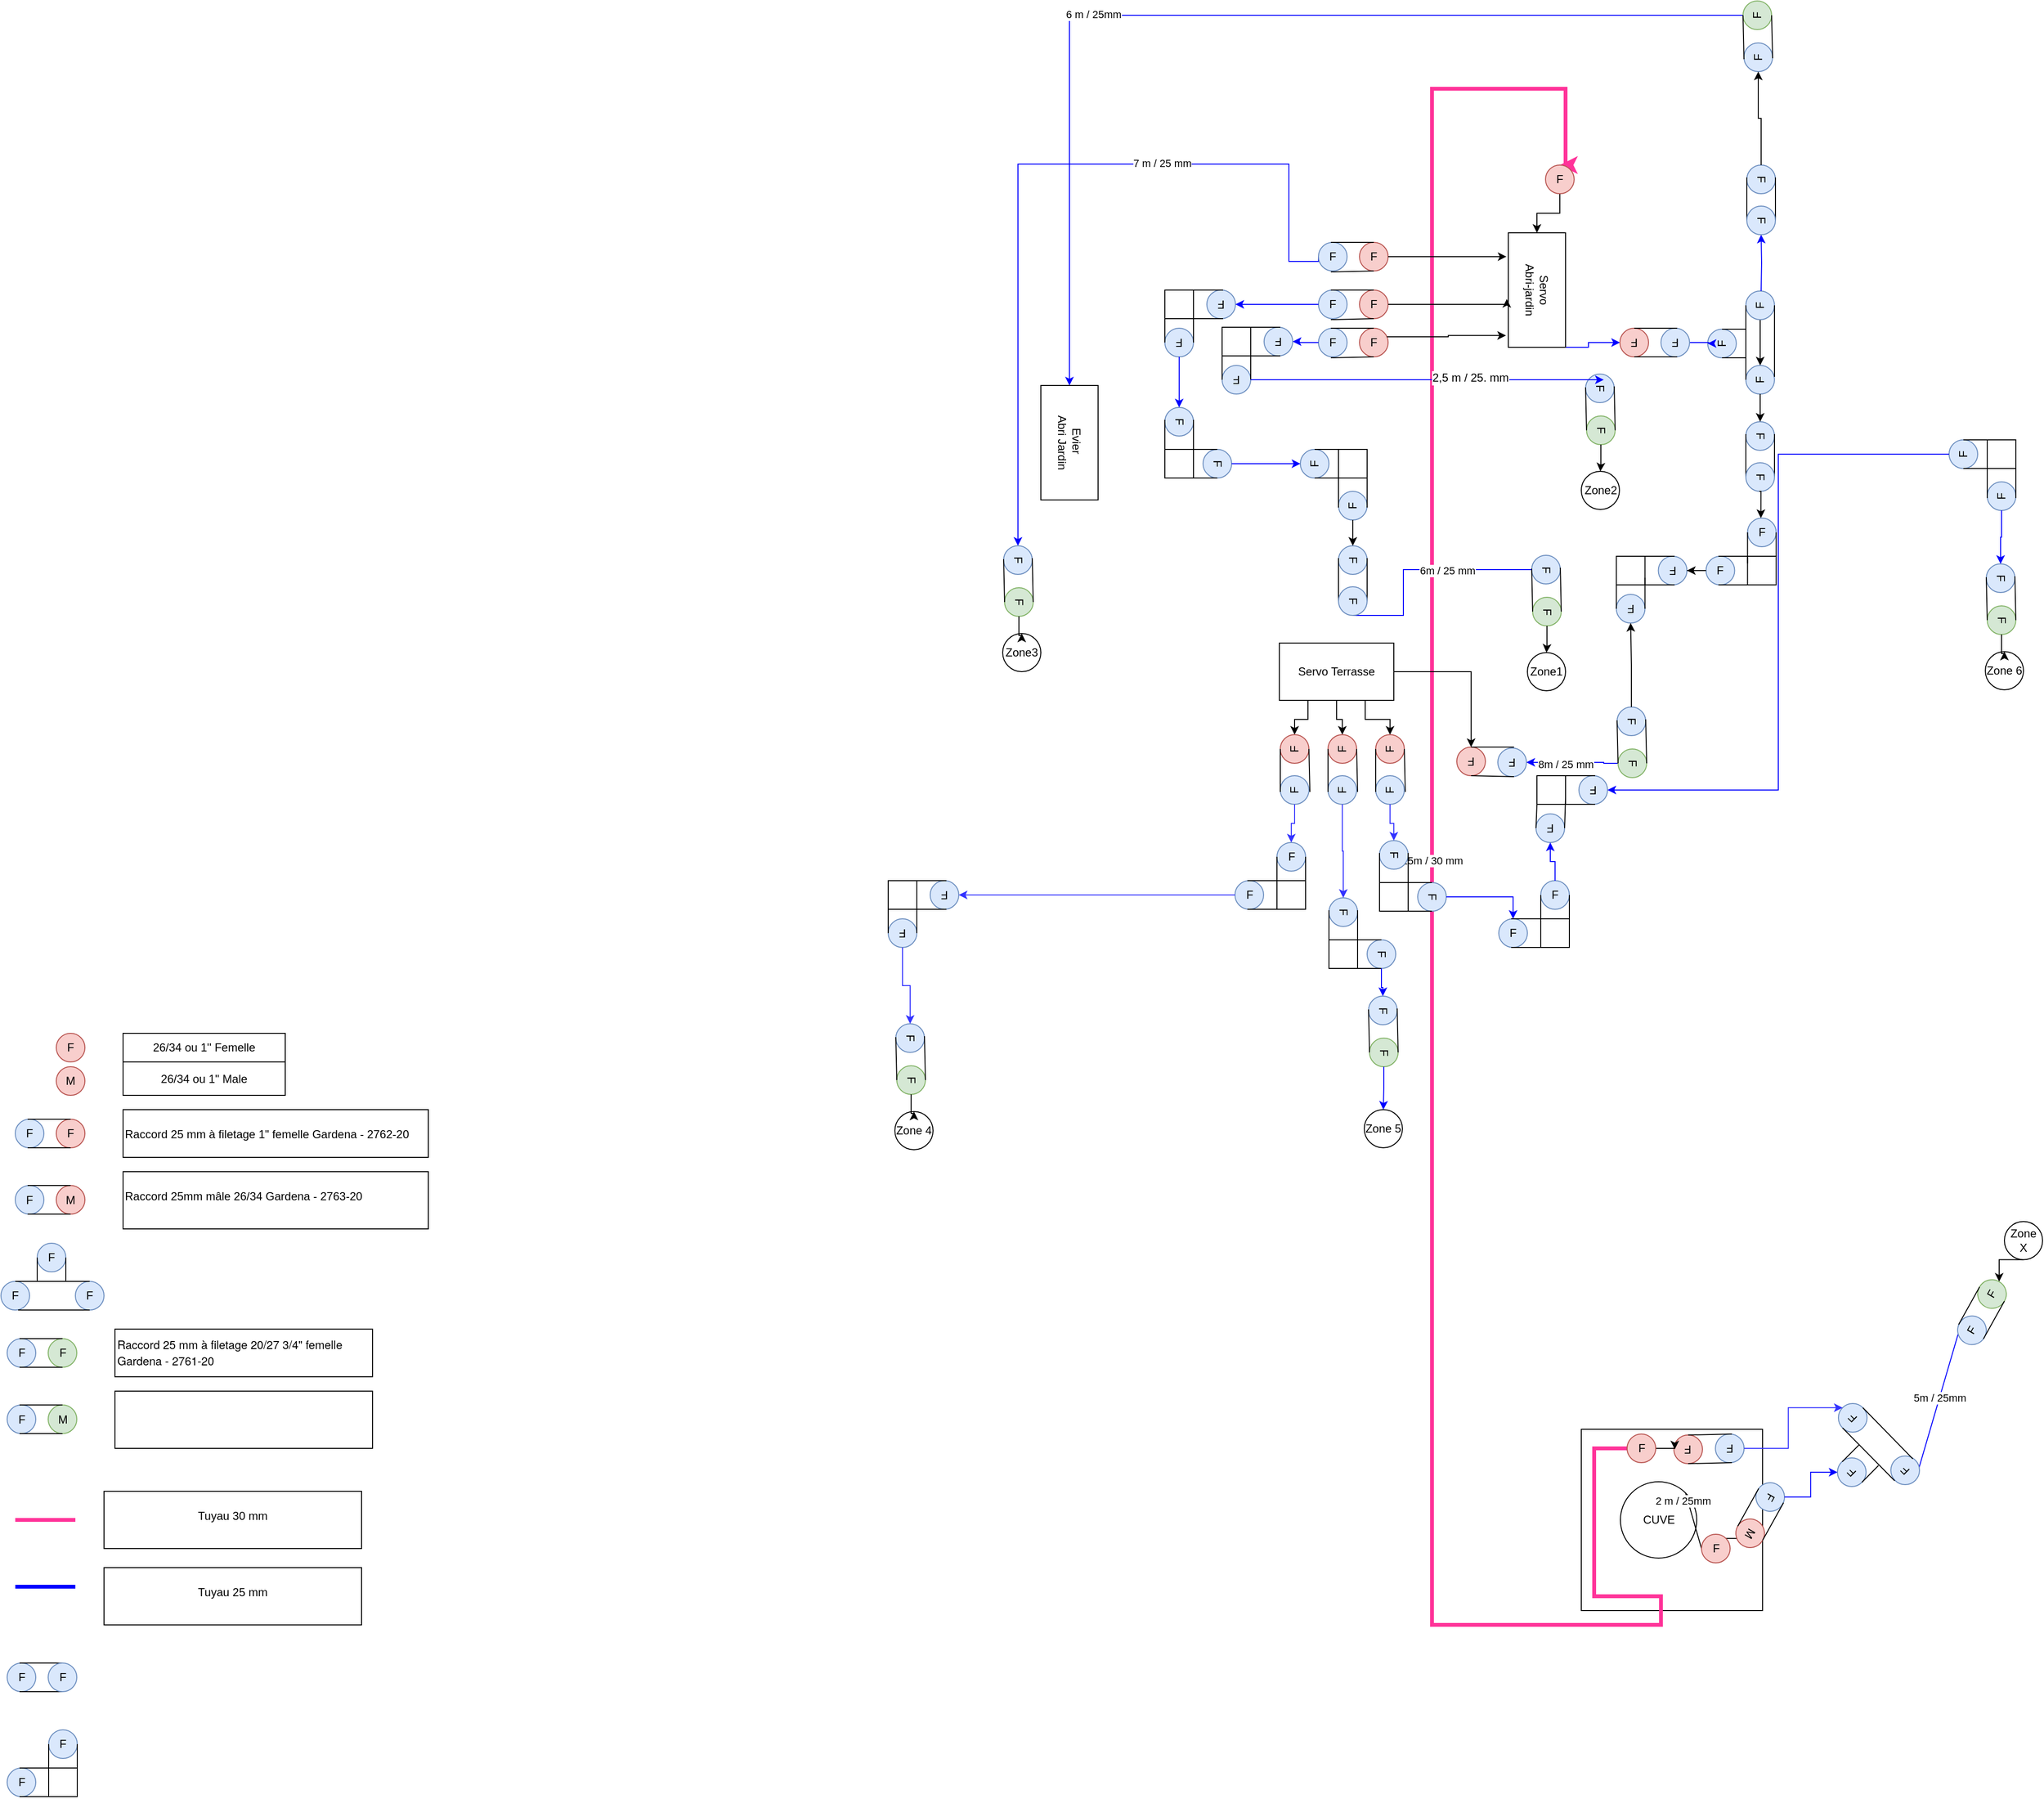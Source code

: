 <mxfile version="20.6.0" type="github">
  <diagram name="Page-1" id="x6a1R5R4ytEmfVrX3U43">
    <mxGraphModel dx="2147" dy="1449" grid="1" gridSize="10" guides="1" tooltips="1" connect="1" arrows="1" fold="1" page="1" pageScale="1" pageWidth="827" pageHeight="1169" math="0" shadow="0">
      <root>
        <mxCell id="0" />
        <mxCell id="1" parent="0" />
        <mxCell id="R0zmebqpnlVrIiYbYnW8-24" value="" style="whiteSpace=wrap;html=1;aspect=fixed;" parent="1" vertex="1">
          <mxGeometry x="326.5" y="935" width="190" height="190" as="geometry" />
        </mxCell>
        <mxCell id="R0zmebqpnlVrIiYbYnW8-7" value="" style="edgeStyle=orthogonalEdgeStyle;rounded=0;orthogonalLoop=1;jettySize=auto;html=1;strokeColor=#FF3399;strokeWidth=4;entryX=0.5;entryY=0;entryDx=0;entryDy=0;" parent="1" source="yPRyszLhDiDs3CB06-q8-8" target="yPRyszLhDiDs3CB06-q8-10" edge="1">
          <mxGeometry relative="1" as="geometry">
            <mxPoint x="370" y="466" as="sourcePoint" />
            <Array as="points">
              <mxPoint x="340" y="955" />
              <mxPoint x="340" y="1110" />
              <mxPoint x="410" y="1110" />
              <mxPoint x="410" y="1140" />
              <mxPoint x="170" y="1140" />
              <mxPoint x="170" y="-470" />
              <mxPoint x="310" y="-470" />
              <mxPoint x="310" y="-390" />
            </Array>
            <mxPoint x="370" y="-480" as="targetPoint" />
          </mxGeometry>
        </mxCell>
        <mxCell id="R0zmebqpnlVrIiYbYnW8-8" value="15m / 30 mm" style="edgeLabel;html=1;align=center;verticalAlign=middle;resizable=0;points=[];" parent="R0zmebqpnlVrIiYbYnW8-7" vertex="1" connectable="0">
          <mxGeometry x="0.125" relative="1" as="geometry">
            <mxPoint as="offset" />
          </mxGeometry>
        </mxCell>
        <mxCell id="R0zmebqpnlVrIiYbYnW8-1" value="CUVE" style="ellipse;whiteSpace=wrap;html=1;aspect=fixed;" parent="1" vertex="1">
          <mxGeometry x="367.5" y="990" width="80" height="80" as="geometry" />
        </mxCell>
        <mxCell id="R0zmebqpnlVrIiYbYnW8-2" value="" style="endArrow=none;html=1;rounded=0;exitX=1;exitY=0;exitDx=0;exitDy=0;entryX=0;entryY=0.5;entryDx=0;entryDy=0;" parent="1" source="R0zmebqpnlVrIiYbYnW8-1" target="R0zmebqpnlVrIiYbYnW8-26" edge="1">
          <mxGeometry width="50" height="50" relative="1" as="geometry">
            <mxPoint x="447.5" y="1020" as="sourcePoint" />
            <mxPoint x="467.5" y="1020" as="targetPoint" />
          </mxGeometry>
        </mxCell>
        <mxCell id="R0zmebqpnlVrIiYbYnW8-3" value="2 m / 25mm" style="edgeLabel;html=1;align=center;verticalAlign=middle;resizable=0;points=[];" parent="R0zmebqpnlVrIiYbYnW8-2" vertex="1" connectable="0">
          <mxGeometry x="0.2" y="1" relative="1" as="geometry">
            <mxPoint x="-14" y="-27" as="offset" />
          </mxGeometry>
        </mxCell>
        <mxCell id="R0zmebqpnlVrIiYbYnW8-4" value="" style="endArrow=none;html=1;rounded=0;exitX=0;exitY=0.5;exitDx=0;exitDy=0;strokeColor=#0000FF;entryX=0;entryY=0;entryDx=0;entryDy=0;" parent="1" source="R0zmebqpnlVrIiYbYnW8-65" target="R0zmebqpnlVrIiYbYnW8-105" edge="1">
          <mxGeometry width="50" height="50" relative="1" as="geometry">
            <mxPoint x="693" y="535" as="sourcePoint" />
            <mxPoint x="700" y="300" as="targetPoint" />
            <Array as="points" />
          </mxGeometry>
        </mxCell>
        <mxCell id="R0zmebqpnlVrIiYbYnW8-5" value="5m / 25mm" style="edgeLabel;html=1;align=center;verticalAlign=middle;resizable=0;points=[];" parent="R0zmebqpnlVrIiYbYnW8-4" vertex="1" connectable="0">
          <mxGeometry x="0.139" relative="1" as="geometry">
            <mxPoint as="offset" />
          </mxGeometry>
        </mxCell>
        <mxCell id="R0zmebqpnlVrIiYbYnW8-10" value="" style="edgeStyle=orthogonalEdgeStyle;rounded=0;orthogonalLoop=1;jettySize=auto;html=1;exitX=0.5;exitY=0;exitDx=0;exitDy=0;strokeColor=#0000FF;" parent="1" source="R0zmebqpnlVrIiYbYnW8-136" target="R0zmebqpnlVrIiYbYnW8-9" edge="1">
          <mxGeometry relative="1" as="geometry">
            <mxPoint x="130" y="-10" as="sourcePoint" />
          </mxGeometry>
        </mxCell>
        <mxCell id="R0zmebqpnlVrIiYbYnW8-11" value="6 m / 25mm" style="edgeLabel;html=1;align=center;verticalAlign=middle;resizable=0;points=[];" parent="R0zmebqpnlVrIiYbYnW8-10" vertex="1" connectable="0">
          <mxGeometry x="0.246" y="-1" relative="1" as="geometry">
            <mxPoint as="offset" />
          </mxGeometry>
        </mxCell>
        <mxCell id="R0zmebqpnlVrIiYbYnW8-13" value="" style="edgeStyle=orthogonalEdgeStyle;rounded=0;orthogonalLoop=1;jettySize=auto;html=1;strokeColor=#0000FF;entryX=0;entryY=0.5;entryDx=0;entryDy=0;exitX=0.5;exitY=1;exitDx=0;exitDy=0;" parent="1" source="R0zmebqpnlVrIiYbYnW8-131" target="R0zmebqpnlVrIiYbYnW8-250" edge="1">
          <mxGeometry relative="1" as="geometry">
            <mxPoint x="532.222" y="190" as="sourcePoint" />
            <Array as="points">
              <mxPoint x="350" y="237" />
              <mxPoint x="350" y="236" />
            </Array>
          </mxGeometry>
        </mxCell>
        <mxCell id="R0zmebqpnlVrIiYbYnW8-21" value="8m / 25 mm" style="edgeLabel;html=1;align=center;verticalAlign=middle;resizable=0;points=[];" parent="R0zmebqpnlVrIiYbYnW8-13" vertex="1" connectable="0">
          <mxGeometry x="0.165" y="2" relative="1" as="geometry">
            <mxPoint as="offset" />
          </mxGeometry>
        </mxCell>
        <mxCell id="R0zmebqpnlVrIiYbYnW8-15" value="" style="edgeStyle=orthogonalEdgeStyle;rounded=0;orthogonalLoop=1;jettySize=auto;html=1;entryX=0;entryY=1;entryDx=0;entryDy=0;strokeColor=#0000FF;exitX=1;exitY=0.5;exitDx=0;exitDy=0;" parent="1" source="y0zVrtbsazI8sefnWHET-73" target="R0zmebqpnlVrIiYbYnW8-118" edge="1">
          <mxGeometry relative="1" as="geometry">
            <Array as="points">
              <mxPoint x="140" y="82" />
              <mxPoint x="140" y="34" />
              <mxPoint x="279" y="34" />
            </Array>
            <mxPoint x="10" y="-70" as="sourcePoint" />
          </mxGeometry>
        </mxCell>
        <mxCell id="R0zmebqpnlVrIiYbYnW8-22" value="6m / 25 mm" style="edgeLabel;html=1;align=center;verticalAlign=middle;resizable=0;points=[];" parent="R0zmebqpnlVrIiYbYnW8-15" vertex="1" connectable="0">
          <mxGeometry x="0.173" y="-1" relative="1" as="geometry">
            <mxPoint as="offset" />
          </mxGeometry>
        </mxCell>
        <mxCell id="R0zmebqpnlVrIiYbYnW8-150" style="edgeStyle=orthogonalEdgeStyle;rounded=0;orthogonalLoop=1;jettySize=auto;html=1;exitX=1;exitY=0;exitDx=0;exitDy=0;fontSize=12;strokeColor=#0000FF;" parent="1" source="R0zmebqpnlVrIiYbYnW8-6" target="R0zmebqpnlVrIiYbYnW8-147" edge="1">
          <mxGeometry relative="1" as="geometry">
            <Array as="points">
              <mxPoint x="334" y="-199" />
              <mxPoint x="334" y="-204" />
            </Array>
          </mxGeometry>
        </mxCell>
        <mxCell id="R0zmebqpnlVrIiYbYnW8-6" value="Servo &lt;br&gt;Abri-jardin" style="whiteSpace=wrap;html=1;rotation=90;" parent="1" vertex="1">
          <mxGeometry x="220" y="-289" width="120" height="60" as="geometry" />
        </mxCell>
        <mxCell id="R0zmebqpnlVrIiYbYnW8-9" value="Evier&amp;nbsp;&lt;br&gt;Abri Jardin" style="whiteSpace=wrap;html=1;rotation=90;" parent="1" vertex="1">
          <mxGeometry x="-270" y="-129" width="120" height="60" as="geometry" />
        </mxCell>
        <mxCell id="R0zmebqpnlVrIiYbYnW8-256" style="edgeStyle=orthogonalEdgeStyle;rounded=0;orthogonalLoop=1;jettySize=auto;html=1;strokeColor=default;strokeWidth=1;fontSize=12;" parent="1" source="R0zmebqpnlVrIiYbYnW8-12" target="R0zmebqpnlVrIiYbYnW8-251" edge="1">
          <mxGeometry relative="1" as="geometry" />
        </mxCell>
        <mxCell id="yPRyszLhDiDs3CB06-q8-1" style="edgeStyle=orthogonalEdgeStyle;rounded=0;orthogonalLoop=1;jettySize=auto;html=1;exitX=0.25;exitY=1;exitDx=0;exitDy=0;" parent="1" source="R0zmebqpnlVrIiYbYnW8-12" target="R0zmebqpnlVrIiYbYnW8-236" edge="1">
          <mxGeometry relative="1" as="geometry" />
        </mxCell>
        <mxCell id="yPRyszLhDiDs3CB06-q8-2" style="edgeStyle=orthogonalEdgeStyle;rounded=0;orthogonalLoop=1;jettySize=auto;html=1;entryX=1;entryY=0.5;entryDx=0;entryDy=0;" parent="1" source="R0zmebqpnlVrIiYbYnW8-12" target="R0zmebqpnlVrIiYbYnW8-241" edge="1">
          <mxGeometry relative="1" as="geometry" />
        </mxCell>
        <mxCell id="yPRyszLhDiDs3CB06-q8-4" style="edgeStyle=orthogonalEdgeStyle;rounded=0;orthogonalLoop=1;jettySize=auto;html=1;exitX=0.75;exitY=1;exitDx=0;exitDy=0;entryX=1;entryY=0.5;entryDx=0;entryDy=0;" parent="1" source="R0zmebqpnlVrIiYbYnW8-12" target="R0zmebqpnlVrIiYbYnW8-246" edge="1">
          <mxGeometry relative="1" as="geometry" />
        </mxCell>
        <mxCell id="R0zmebqpnlVrIiYbYnW8-12" value="Servo Terrasse" style="whiteSpace=wrap;html=1;" parent="1" vertex="1">
          <mxGeometry x="10" y="111" width="120" height="60" as="geometry" />
        </mxCell>
        <mxCell id="R0zmebqpnlVrIiYbYnW8-14" value="Zone1" style="ellipse;whiteSpace=wrap;html=1;" parent="1" vertex="1">
          <mxGeometry x="270" y="121" width="40" height="40" as="geometry" />
        </mxCell>
        <mxCell id="R0zmebqpnlVrIiYbYnW8-17" value="Zone2" style="ellipse;whiteSpace=wrap;html=1;" parent="1" vertex="1">
          <mxGeometry x="326.5" y="-69" width="40" height="40" as="geometry" />
        </mxCell>
        <mxCell id="R0zmebqpnlVrIiYbYnW8-18" value="" style="edgeStyle=orthogonalEdgeStyle;rounded=0;orthogonalLoop=1;jettySize=auto;html=1;entryX=0;entryY=0.5;entryDx=0;entryDy=0;exitX=0;exitY=0.5;exitDx=0;exitDy=0;strokeColor=#0000FF;" parent="1" source="R0zmebqpnlVrIiYbYnW8-173" target="R0zmebqpnlVrIiYbYnW8-124" edge="1">
          <mxGeometry relative="1" as="geometry">
            <mxPoint x="130" y="-299" as="sourcePoint" />
            <mxPoint x="-260" y="11" as="targetPoint" />
            <Array as="points">
              <mxPoint x="51" y="-289" />
              <mxPoint x="20" y="-289" />
              <mxPoint x="20" y="-391" />
              <mxPoint x="-264" y="-391" />
            </Array>
          </mxGeometry>
        </mxCell>
        <mxCell id="R0zmebqpnlVrIiYbYnW8-20" value="7 m / 25 mm" style="edgeLabel;html=1;align=center;verticalAlign=middle;resizable=0;points=[];" parent="R0zmebqpnlVrIiYbYnW8-18" vertex="1" connectable="0">
          <mxGeometry x="-0.339" y="-1" relative="1" as="geometry">
            <mxPoint as="offset" />
          </mxGeometry>
        </mxCell>
        <mxCell id="R0zmebqpnlVrIiYbYnW8-110" style="edgeStyle=orthogonalEdgeStyle;rounded=0;orthogonalLoop=1;jettySize=auto;html=1;exitX=0.5;exitY=1;exitDx=0;exitDy=0;entryX=1;entryY=0.5;entryDx=0;entryDy=0;fontSize=12;" parent="1" source="R0zmebqpnlVrIiYbYnW8-25" target="R0zmebqpnlVrIiYbYnW8-106" edge="1">
          <mxGeometry relative="1" as="geometry" />
        </mxCell>
        <mxCell id="R0zmebqpnlVrIiYbYnW8-25" value="Zone X" style="ellipse;whiteSpace=wrap;html=1;" parent="1" vertex="1">
          <mxGeometry x="770" y="717.26" width="40" height="40" as="geometry" />
        </mxCell>
        <mxCell id="R0zmebqpnlVrIiYbYnW8-93" style="edgeStyle=orthogonalEdgeStyle;rounded=0;orthogonalLoop=1;jettySize=auto;html=1;exitX=1;exitY=0;exitDx=0;exitDy=0;" parent="1" source="R0zmebqpnlVrIiYbYnW8-26" target="R0zmebqpnlVrIiYbYnW8-89" edge="1">
          <mxGeometry relative="1" as="geometry" />
        </mxCell>
        <mxCell id="R0zmebqpnlVrIiYbYnW8-26" value="F" style="ellipse;whiteSpace=wrap;html=1;aspect=fixed;fillColor=#f8cecc;strokeColor=#b85450;" parent="1" vertex="1">
          <mxGeometry x="452.5" y="1045" width="30" height="30" as="geometry" />
        </mxCell>
        <mxCell id="R0zmebqpnlVrIiYbYnW8-27" value="F" style="ellipse;whiteSpace=wrap;html=1;aspect=fixed;fillColor=#f8cecc;strokeColor=#b85450;" parent="1" vertex="1">
          <mxGeometry x="-1272" y="520" width="30" height="30" as="geometry" />
        </mxCell>
        <mxCell id="R0zmebqpnlVrIiYbYnW8-28" value="M" style="ellipse;whiteSpace=wrap;html=1;aspect=fixed;fillColor=#f8cecc;strokeColor=#b85450;" parent="1" vertex="1">
          <mxGeometry x="-1272" y="555" width="30" height="30" as="geometry" />
        </mxCell>
        <mxCell id="R0zmebqpnlVrIiYbYnW8-29" value="26/34 ou 1&#39;&#39; Femelle" style="text;strokeColor=default;align=center;fillColor=none;html=1;verticalAlign=middle;whiteSpace=wrap;rounded=0;" parent="1" vertex="1">
          <mxGeometry x="-1202" y="520" width="170" height="30" as="geometry" />
        </mxCell>
        <mxCell id="R0zmebqpnlVrIiYbYnW8-30" value="26/34&amp;nbsp;ou 1&#39;&#39; Male" style="text;strokeColor=default;align=center;fillColor=none;html=1;verticalAlign=middle;whiteSpace=wrap;rounded=0;" parent="1" vertex="1">
          <mxGeometry x="-1202" y="550" width="170" height="35" as="geometry" />
        </mxCell>
        <mxCell id="R0zmebqpnlVrIiYbYnW8-39" value="F" style="ellipse;whiteSpace=wrap;html=1;aspect=fixed;fillColor=#dae8fc;strokeColor=#6c8ebf;" parent="1" vertex="1">
          <mxGeometry x="-1315" y="610" width="30" height="30" as="geometry" />
        </mxCell>
        <mxCell id="R0zmebqpnlVrIiYbYnW8-40" value="F" style="ellipse;whiteSpace=wrap;html=1;aspect=fixed;fillColor=#f8cecc;strokeColor=#b85450;" parent="1" vertex="1">
          <mxGeometry x="-1272" y="610" width="30" height="30" as="geometry" />
        </mxCell>
        <mxCell id="R0zmebqpnlVrIiYbYnW8-41" value="&lt;p class=&quot;p1&quot;&gt;Raccord 25 mm à filetage 1&quot; femelle Gardena -&amp;nbsp;2762-20&lt;/p&gt;" style="text;whiteSpace=wrap;html=1;strokeColor=default;" parent="1" vertex="1">
          <mxGeometry x="-1202" y="600" width="320" height="50" as="geometry" />
        </mxCell>
        <mxCell id="R0zmebqpnlVrIiYbYnW8-45" value="" style="endArrow=none;html=1;rounded=0;entryX=0.5;entryY=0;entryDx=0;entryDy=0;" parent="1" target="R0zmebqpnlVrIiYbYnW8-40" edge="1">
          <mxGeometry width="50" height="50" relative="1" as="geometry">
            <mxPoint x="-1302" y="610" as="sourcePoint" />
            <mxPoint x="-1252" y="560" as="targetPoint" />
          </mxGeometry>
        </mxCell>
        <mxCell id="R0zmebqpnlVrIiYbYnW8-46" value="" style="endArrow=none;html=1;rounded=0;entryX=0.5;entryY=1;entryDx=0;entryDy=0;" parent="1" target="R0zmebqpnlVrIiYbYnW8-40" edge="1">
          <mxGeometry width="50" height="50" relative="1" as="geometry">
            <mxPoint x="-1302" y="640" as="sourcePoint" />
            <mxPoint x="-1252" y="590" as="targetPoint" />
          </mxGeometry>
        </mxCell>
        <mxCell id="R0zmebqpnlVrIiYbYnW8-52" value="" style="group;rotation=-180;" parent="1" vertex="1" connectable="0">
          <mxGeometry x="422.5" y="941" width="74" height="30" as="geometry" />
        </mxCell>
        <mxCell id="R0zmebqpnlVrIiYbYnW8-53" value="F" style="ellipse;whiteSpace=wrap;html=1;aspect=fixed;fillColor=#dae8fc;strokeColor=#6c8ebf;rotation=-180;" parent="R0zmebqpnlVrIiYbYnW8-52" vertex="1">
          <mxGeometry x="44.603" y="-1" width="30" height="30" as="geometry" />
        </mxCell>
        <mxCell id="R0zmebqpnlVrIiYbYnW8-54" value="F" style="ellipse;whiteSpace=wrap;html=1;aspect=fixed;fillColor=#f8cecc;strokeColor=#b85450;rotation=-180;" parent="R0zmebqpnlVrIiYbYnW8-52" vertex="1">
          <mxGeometry x="1.014" width="30" height="30" as="geometry" />
        </mxCell>
        <mxCell id="R0zmebqpnlVrIiYbYnW8-55" value="" style="endArrow=none;html=1;rounded=0;entryX=0.5;entryY=0;entryDx=0;entryDy=0;" parent="R0zmebqpnlVrIiYbYnW8-52" target="R0zmebqpnlVrIiYbYnW8-54" edge="1">
          <mxGeometry width="50" height="50" relative="1" as="geometry">
            <mxPoint x="61.836" y="29" as="sourcePoint" />
            <mxPoint x="11.151" y="79" as="targetPoint" />
          </mxGeometry>
        </mxCell>
        <mxCell id="R0zmebqpnlVrIiYbYnW8-56" value="" style="endArrow=none;html=1;rounded=0;entryX=0.5;entryY=1;entryDx=0;entryDy=0;" parent="R0zmebqpnlVrIiYbYnW8-52" target="R0zmebqpnlVrIiYbYnW8-54" edge="1">
          <mxGeometry width="50" height="50" relative="1" as="geometry">
            <mxPoint x="61.836" y="-1" as="sourcePoint" />
            <mxPoint x="11.151" y="49" as="targetPoint" />
          </mxGeometry>
        </mxCell>
        <mxCell id="R0zmebqpnlVrIiYbYnW8-58" value="F" style="ellipse;whiteSpace=wrap;html=1;aspect=fixed;fillColor=#dae8fc;strokeColor=#6c8ebf;" parent="1" vertex="1">
          <mxGeometry x="-1330" y="780" width="30" height="30" as="geometry" />
        </mxCell>
        <mxCell id="R0zmebqpnlVrIiYbYnW8-59" value="F" style="ellipse;whiteSpace=wrap;html=1;aspect=fixed;fillColor=#dae8fc;strokeColor=#6c8ebf;" parent="1" vertex="1">
          <mxGeometry x="-1252" y="780" width="30" height="30" as="geometry" />
        </mxCell>
        <mxCell id="R0zmebqpnlVrIiYbYnW8-60" value="F" style="ellipse;whiteSpace=wrap;html=1;aspect=fixed;fillColor=#dae8fc;strokeColor=#6c8ebf;" parent="1" vertex="1">
          <mxGeometry x="-1292" y="740" width="30" height="30" as="geometry" />
        </mxCell>
        <mxCell id="R0zmebqpnlVrIiYbYnW8-61" value="" style="endArrow=none;html=1;rounded=0;entryX=0.5;entryY=0;entryDx=0;entryDy=0;" parent="1" target="R0zmebqpnlVrIiYbYnW8-59" edge="1">
          <mxGeometry width="50" height="50" relative="1" as="geometry">
            <mxPoint x="-1315" y="780" as="sourcePoint" />
            <mxPoint x="-1265" y="730" as="targetPoint" />
          </mxGeometry>
        </mxCell>
        <mxCell id="R0zmebqpnlVrIiYbYnW8-62" value="" style="endArrow=none;html=1;rounded=0;entryX=0.5;entryY=1;entryDx=0;entryDy=0;" parent="1" target="R0zmebqpnlVrIiYbYnW8-59" edge="1">
          <mxGeometry width="50" height="50" relative="1" as="geometry">
            <mxPoint x="-1312" y="810" as="sourcePoint" />
            <mxPoint x="-1262" y="760" as="targetPoint" />
          </mxGeometry>
        </mxCell>
        <mxCell id="R0zmebqpnlVrIiYbYnW8-63" value="" style="endArrow=none;html=1;rounded=0;entryX=0;entryY=0.5;entryDx=0;entryDy=0;" parent="1" target="R0zmebqpnlVrIiYbYnW8-60" edge="1">
          <mxGeometry width="50" height="50" relative="1" as="geometry">
            <mxPoint x="-1292" y="780" as="sourcePoint" />
            <mxPoint x="-1042" y="720" as="targetPoint" />
          </mxGeometry>
        </mxCell>
        <mxCell id="R0zmebqpnlVrIiYbYnW8-64" value="" style="endArrow=none;html=1;rounded=0;entryX=0;entryY=0.5;entryDx=0;entryDy=0;" parent="1" edge="1">
          <mxGeometry width="50" height="50" relative="1" as="geometry">
            <mxPoint x="-1262" y="780" as="sourcePoint" />
            <mxPoint x="-1262" y="755" as="targetPoint" />
          </mxGeometry>
        </mxCell>
        <mxCell id="R0zmebqpnlVrIiYbYnW8-72" value="" style="group;rotation=-135;" parent="1" vertex="1" connectable="0">
          <mxGeometry x="570" y="930" width="108" height="70" as="geometry" />
        </mxCell>
        <mxCell id="R0zmebqpnlVrIiYbYnW8-65" value="F" style="ellipse;whiteSpace=wrap;html=1;aspect=fixed;fillColor=#dae8fc;strokeColor=#6c8ebf;rotation=-135;" parent="R0zmebqpnlVrIiYbYnW8-72" vertex="1">
          <mxGeometry x="81" y="33" width="30" height="30" as="geometry" />
        </mxCell>
        <mxCell id="R0zmebqpnlVrIiYbYnW8-66" value="F" style="ellipse;whiteSpace=wrap;html=1;aspect=fixed;fillColor=#dae8fc;strokeColor=#6c8ebf;rotation=-135;" parent="R0zmebqpnlVrIiYbYnW8-72" vertex="1">
          <mxGeometry x="26" y="-22" width="30" height="30" as="geometry" />
        </mxCell>
        <mxCell id="R0zmebqpnlVrIiYbYnW8-67" value="F" style="ellipse;whiteSpace=wrap;html=1;aspect=fixed;fillColor=#dae8fc;strokeColor=#6c8ebf;rotation=-135;" parent="R0zmebqpnlVrIiYbYnW8-72" vertex="1">
          <mxGeometry x="25" y="35" width="30" height="30" as="geometry" />
        </mxCell>
        <mxCell id="R0zmebqpnlVrIiYbYnW8-68" value="" style="endArrow=none;html=1;rounded=0;entryX=0.5;entryY=0;entryDx=0;entryDy=0;" parent="R0zmebqpnlVrIiYbYnW8-72" target="R0zmebqpnlVrIiYbYnW8-66" edge="1">
          <mxGeometry width="50" height="50" relative="1" as="geometry">
            <mxPoint x="85" y="59" as="sourcePoint" />
            <mxPoint x="15" y="59" as="targetPoint" />
          </mxGeometry>
        </mxCell>
        <mxCell id="R0zmebqpnlVrIiYbYnW8-69" value="" style="endArrow=none;html=1;rounded=0;entryX=0.5;entryY=1;entryDx=0;entryDy=0;" parent="R0zmebqpnlVrIiYbYnW8-72" target="R0zmebqpnlVrIiYbYnW8-66" edge="1">
          <mxGeometry width="50" height="50" relative="1" as="geometry">
            <mxPoint x="104" y="36" as="sourcePoint" />
            <mxPoint x="33" y="36" as="targetPoint" />
          </mxGeometry>
        </mxCell>
        <mxCell id="R0zmebqpnlVrIiYbYnW8-70" value="" style="endArrow=none;html=1;rounded=0;entryX=0;entryY=0.5;entryDx=0;entryDy=0;" parent="R0zmebqpnlVrIiYbYnW8-72" target="R0zmebqpnlVrIiYbYnW8-67" edge="1">
          <mxGeometry width="50" height="50" relative="1" as="geometry">
            <mxPoint x="68" y="43" as="sourcePoint" />
            <mxPoint x="-151" y="-92" as="targetPoint" />
          </mxGeometry>
        </mxCell>
        <mxCell id="R0zmebqpnlVrIiYbYnW8-71" value="" style="endArrow=none;html=1;rounded=0;entryX=0;entryY=0.5;entryDx=0;entryDy=0;" parent="R0zmebqpnlVrIiYbYnW8-72" edge="1">
          <mxGeometry width="50" height="50" relative="1" as="geometry">
            <mxPoint x="48" y="21" as="sourcePoint" />
            <mxPoint x="30" y="39" as="targetPoint" />
          </mxGeometry>
        </mxCell>
        <mxCell id="R0zmebqpnlVrIiYbYnW8-83" value="&lt;p class=&quot;p1&quot;&gt;Raccord 25mm mâle 26/34 Gardena -&amp;nbsp;2763-20&lt;/p&gt;" style="text;whiteSpace=wrap;html=1;strokeColor=default;" parent="1" vertex="1">
          <mxGeometry x="-1202" y="665" width="320" height="60" as="geometry" />
        </mxCell>
        <mxCell id="R0zmebqpnlVrIiYbYnW8-84" value="F" style="ellipse;whiteSpace=wrap;html=1;aspect=fixed;fillColor=#dae8fc;strokeColor=#6c8ebf;" parent="1" vertex="1">
          <mxGeometry x="-1315" y="679.5" width="30" height="30" as="geometry" />
        </mxCell>
        <mxCell id="R0zmebqpnlVrIiYbYnW8-85" value="M" style="ellipse;whiteSpace=wrap;html=1;aspect=fixed;fillColor=#f8cecc;strokeColor=#b85450;" parent="1" vertex="1">
          <mxGeometry x="-1272" y="679.5" width="30" height="30" as="geometry" />
        </mxCell>
        <mxCell id="R0zmebqpnlVrIiYbYnW8-86" value="" style="endArrow=none;html=1;rounded=0;entryX=0.5;entryY=0;entryDx=0;entryDy=0;" parent="1" target="R0zmebqpnlVrIiYbYnW8-85" edge="1">
          <mxGeometry width="50" height="50" relative="1" as="geometry">
            <mxPoint x="-1302" y="679.5" as="sourcePoint" />
            <mxPoint x="-1252" y="629.5" as="targetPoint" />
          </mxGeometry>
        </mxCell>
        <mxCell id="R0zmebqpnlVrIiYbYnW8-87" value="" style="endArrow=none;html=1;rounded=0;entryX=0.5;entryY=1;entryDx=0;entryDy=0;" parent="1" target="R0zmebqpnlVrIiYbYnW8-85" edge="1">
          <mxGeometry width="50" height="50" relative="1" as="geometry">
            <mxPoint x="-1302" y="709.5" as="sourcePoint" />
            <mxPoint x="-1252" y="659.5" as="targetPoint" />
          </mxGeometry>
        </mxCell>
        <mxCell id="R0zmebqpnlVrIiYbYnW8-92" value="" style="group;rotation=-240;" parent="1" vertex="1" connectable="0">
          <mxGeometry x="477.5" y="1010" width="73" height="30" as="geometry" />
        </mxCell>
        <mxCell id="R0zmebqpnlVrIiYbYnW8-88" value="F" style="ellipse;whiteSpace=wrap;html=1;aspect=fixed;fillColor=#dae8fc;strokeColor=#6c8ebf;rotation=-240;" parent="R0zmebqpnlVrIiYbYnW8-92" vertex="1">
          <mxGeometry x="32" y="-19" width="30" height="30" as="geometry" />
        </mxCell>
        <mxCell id="R0zmebqpnlVrIiYbYnW8-89" value="M" style="ellipse;whiteSpace=wrap;html=1;aspect=fixed;fillColor=#f8cecc;strokeColor=#b85450;rotation=-240;" parent="R0zmebqpnlVrIiYbYnW8-92" vertex="1">
          <mxGeometry x="11" y="19" width="30" height="30" as="geometry" />
        </mxCell>
        <mxCell id="R0zmebqpnlVrIiYbYnW8-90" value="" style="endArrow=none;html=1;rounded=0;entryX=0.5;entryY=0;entryDx=0;entryDy=0;" parent="R0zmebqpnlVrIiYbYnW8-92" target="R0zmebqpnlVrIiYbYnW8-89" edge="1">
          <mxGeometry width="50" height="50" relative="1" as="geometry">
            <mxPoint x="61" y="2" as="sourcePoint" />
            <mxPoint x="80" y="70" as="targetPoint" />
          </mxGeometry>
        </mxCell>
        <mxCell id="R0zmebqpnlVrIiYbYnW8-91" value="" style="endArrow=none;html=1;rounded=0;entryX=0.5;entryY=1;entryDx=0;entryDy=0;" parent="R0zmebqpnlVrIiYbYnW8-92" target="R0zmebqpnlVrIiYbYnW8-89" edge="1">
          <mxGeometry width="50" height="50" relative="1" as="geometry">
            <mxPoint x="35" y="-13" as="sourcePoint" />
            <mxPoint x="54" y="55" as="targetPoint" />
          </mxGeometry>
        </mxCell>
        <mxCell id="R0zmebqpnlVrIiYbYnW8-95" value="F" style="ellipse;whiteSpace=wrap;html=1;aspect=fixed;fillColor=#dae8fc;strokeColor=#6c8ebf;" parent="1" vertex="1">
          <mxGeometry x="-1323.5" y="840" width="30" height="30" as="geometry" />
        </mxCell>
        <mxCell id="R0zmebqpnlVrIiYbYnW8-96" value="F" style="ellipse;whiteSpace=wrap;html=1;aspect=fixed;fillColor=#d5e8d4;strokeColor=#82b366;" parent="1" vertex="1">
          <mxGeometry x="-1280.5" y="840" width="30" height="30" as="geometry" />
        </mxCell>
        <mxCell id="R0zmebqpnlVrIiYbYnW8-97" value="&lt;p style=&quot;margin: 0px; font-variant-numeric: normal; font-variant-east-asian: normal; font-variant-alternates: normal; font-kerning: auto; font-optical-sizing: auto; font-feature-settings: normal; font-variation-settings: normal; font-stretch: normal; line-height: normal; font-family: &amp;quot;Helvetica Neue&amp;quot;;&quot; class=&quot;p1&quot;&gt;&lt;font style=&quot;font-size: 12px;&quot;&gt;Raccord 25 mm à filetage 20/27 3/4&quot; femelle Gardena - 2761-20&lt;/font&gt;&lt;/p&gt;" style="text;whiteSpace=wrap;html=1;strokeColor=default;" parent="1" vertex="1">
          <mxGeometry x="-1210.5" y="830" width="270" height="50" as="geometry" />
        </mxCell>
        <mxCell id="R0zmebqpnlVrIiYbYnW8-98" value="" style="endArrow=none;html=1;rounded=0;entryX=0.5;entryY=0;entryDx=0;entryDy=0;" parent="1" target="R0zmebqpnlVrIiYbYnW8-96" edge="1">
          <mxGeometry width="50" height="50" relative="1" as="geometry">
            <mxPoint x="-1310.5" y="840" as="sourcePoint" />
            <mxPoint x="-1260.5" y="790" as="targetPoint" />
          </mxGeometry>
        </mxCell>
        <mxCell id="R0zmebqpnlVrIiYbYnW8-99" value="" style="endArrow=none;html=1;rounded=0;entryX=0.5;entryY=1;entryDx=0;entryDy=0;" parent="1" target="R0zmebqpnlVrIiYbYnW8-96" edge="1">
          <mxGeometry width="50" height="50" relative="1" as="geometry">
            <mxPoint x="-1310.5" y="870" as="sourcePoint" />
            <mxPoint x="-1260.5" y="820" as="targetPoint" />
          </mxGeometry>
        </mxCell>
        <mxCell id="R0zmebqpnlVrIiYbYnW8-100" value="&lt;p class=&quot;p1&quot;&gt;&lt;br&gt;&lt;/p&gt;" style="text;whiteSpace=wrap;html=1;strokeColor=default;" parent="1" vertex="1">
          <mxGeometry x="-1210.5" y="895" width="270" height="60" as="geometry" />
        </mxCell>
        <mxCell id="R0zmebqpnlVrIiYbYnW8-101" value="F" style="ellipse;whiteSpace=wrap;html=1;aspect=fixed;fillColor=#dae8fc;strokeColor=#6c8ebf;" parent="1" vertex="1">
          <mxGeometry x="-1323.5" y="909.5" width="30" height="30" as="geometry" />
        </mxCell>
        <mxCell id="R0zmebqpnlVrIiYbYnW8-102" value="M" style="ellipse;whiteSpace=wrap;html=1;aspect=fixed;fillColor=#d5e8d4;strokeColor=#82b366;" parent="1" vertex="1">
          <mxGeometry x="-1280.5" y="909.5" width="30" height="30" as="geometry" />
        </mxCell>
        <mxCell id="R0zmebqpnlVrIiYbYnW8-103" value="" style="endArrow=none;html=1;rounded=0;entryX=0.5;entryY=0;entryDx=0;entryDy=0;" parent="1" target="R0zmebqpnlVrIiYbYnW8-102" edge="1">
          <mxGeometry width="50" height="50" relative="1" as="geometry">
            <mxPoint x="-1310.5" y="909.5" as="sourcePoint" />
            <mxPoint x="-1260.5" y="859.5" as="targetPoint" />
          </mxGeometry>
        </mxCell>
        <mxCell id="R0zmebqpnlVrIiYbYnW8-104" value="" style="endArrow=none;html=1;rounded=0;entryX=0.5;entryY=1;entryDx=0;entryDy=0;" parent="1" target="R0zmebqpnlVrIiYbYnW8-102" edge="1">
          <mxGeometry width="50" height="50" relative="1" as="geometry">
            <mxPoint x="-1310.5" y="939.5" as="sourcePoint" />
            <mxPoint x="-1260.5" y="889.5" as="targetPoint" />
          </mxGeometry>
        </mxCell>
        <mxCell id="R0zmebqpnlVrIiYbYnW8-109" value="" style="group;rotation=-60;" parent="1" vertex="1" connectable="0">
          <mxGeometry x="710" y="797.26" width="73" height="30" as="geometry" />
        </mxCell>
        <mxCell id="R0zmebqpnlVrIiYbYnW8-105" value="F" style="ellipse;whiteSpace=wrap;html=1;aspect=fixed;fillColor=#dae8fc;strokeColor=#6c8ebf;rotation=-60;" parent="R0zmebqpnlVrIiYbYnW8-109" vertex="1">
          <mxGeometry x="11" y="19" width="30" height="30" as="geometry" />
        </mxCell>
        <mxCell id="R0zmebqpnlVrIiYbYnW8-106" value="F" style="ellipse;whiteSpace=wrap;html=1;aspect=fixed;fillColor=#d5e8d4;strokeColor=#82b366;rotation=-60;" parent="R0zmebqpnlVrIiYbYnW8-109" vertex="1">
          <mxGeometry x="32" y="-19" width="30" height="30" as="geometry" />
        </mxCell>
        <mxCell id="R0zmebqpnlVrIiYbYnW8-107" value="" style="endArrow=none;html=1;rounded=0;entryX=0.5;entryY=0;entryDx=0;entryDy=0;" parent="R0zmebqpnlVrIiYbYnW8-109" target="R0zmebqpnlVrIiYbYnW8-106" edge="1">
          <mxGeometry width="50" height="50" relative="1" as="geometry">
            <mxPoint x="12" y="28" as="sourcePoint" />
            <mxPoint x="-7" y="-40" as="targetPoint" />
          </mxGeometry>
        </mxCell>
        <mxCell id="R0zmebqpnlVrIiYbYnW8-108" value="" style="endArrow=none;html=1;rounded=0;entryX=0.5;entryY=1;entryDx=0;entryDy=0;" parent="R0zmebqpnlVrIiYbYnW8-109" target="R0zmebqpnlVrIiYbYnW8-106" edge="1">
          <mxGeometry width="50" height="50" relative="1" as="geometry">
            <mxPoint x="38" y="43" as="sourcePoint" />
            <mxPoint x="19" y="-25" as="targetPoint" />
          </mxGeometry>
        </mxCell>
        <mxCell id="R0zmebqpnlVrIiYbYnW8-111" value="" style="group;rotation=90;" parent="1" vertex="1" connectable="0">
          <mxGeometry x="310" y="-149" width="73" height="30" as="geometry" />
        </mxCell>
        <mxCell id="R0zmebqpnlVrIiYbYnW8-112" value="F" style="ellipse;whiteSpace=wrap;html=1;aspect=fixed;fillColor=#dae8fc;strokeColor=#6c8ebf;rotation=90;" parent="R0zmebqpnlVrIiYbYnW8-111" vertex="1">
          <mxGeometry x="21" y="-22" width="30" height="30" as="geometry" />
        </mxCell>
        <mxCell id="R0zmebqpnlVrIiYbYnW8-113" value="F" style="ellipse;whiteSpace=wrap;html=1;aspect=fixed;fillColor=#d5e8d4;strokeColor=#82b366;rotation=90;" parent="R0zmebqpnlVrIiYbYnW8-111" vertex="1">
          <mxGeometry x="22" y="22" width="30" height="30" as="geometry" />
        </mxCell>
        <mxCell id="R0zmebqpnlVrIiYbYnW8-114" value="" style="endArrow=none;html=1;rounded=0;entryX=0.5;entryY=0;entryDx=0;entryDy=0;" parent="R0zmebqpnlVrIiYbYnW8-111" target="R0zmebqpnlVrIiYbYnW8-113" edge="1">
          <mxGeometry width="50" height="50" relative="1" as="geometry">
            <mxPoint x="51" y="-9" as="sourcePoint" />
            <mxPoint x="102" y="41" as="targetPoint" />
          </mxGeometry>
        </mxCell>
        <mxCell id="R0zmebqpnlVrIiYbYnW8-115" value="" style="endArrow=none;html=1;rounded=0;entryX=0.5;entryY=1;entryDx=0;entryDy=0;" parent="R0zmebqpnlVrIiYbYnW8-111" target="R0zmebqpnlVrIiYbYnW8-113" edge="1">
          <mxGeometry width="50" height="50" relative="1" as="geometry">
            <mxPoint x="21" y="-8" as="sourcePoint" />
            <mxPoint x="72" y="41" as="targetPoint" />
          </mxGeometry>
        </mxCell>
        <mxCell id="R0zmebqpnlVrIiYbYnW8-116" style="edgeStyle=orthogonalEdgeStyle;rounded=0;orthogonalLoop=1;jettySize=auto;html=1;entryX=0.5;entryY=0;entryDx=0;entryDy=0;fontSize=12;" parent="1" source="R0zmebqpnlVrIiYbYnW8-113" target="R0zmebqpnlVrIiYbYnW8-17" edge="1">
          <mxGeometry relative="1" as="geometry" />
        </mxCell>
        <mxCell id="R0zmebqpnlVrIiYbYnW8-117" value="" style="group;rotation=90;" parent="1" vertex="1" connectable="0">
          <mxGeometry x="253.5" y="41" width="73" height="30" as="geometry" />
        </mxCell>
        <mxCell id="R0zmebqpnlVrIiYbYnW8-118" value="F" style="ellipse;whiteSpace=wrap;html=1;aspect=fixed;fillColor=#dae8fc;strokeColor=#6c8ebf;rotation=90;" parent="R0zmebqpnlVrIiYbYnW8-117" vertex="1">
          <mxGeometry x="21" y="-22" width="30" height="30" as="geometry" />
        </mxCell>
        <mxCell id="R0zmebqpnlVrIiYbYnW8-119" value="F" style="ellipse;whiteSpace=wrap;html=1;aspect=fixed;fillColor=#d5e8d4;strokeColor=#82b366;rotation=90;" parent="R0zmebqpnlVrIiYbYnW8-117" vertex="1">
          <mxGeometry x="22" y="22" width="30" height="30" as="geometry" />
        </mxCell>
        <mxCell id="R0zmebqpnlVrIiYbYnW8-120" value="" style="endArrow=none;html=1;rounded=0;entryX=0.5;entryY=0;entryDx=0;entryDy=0;" parent="R0zmebqpnlVrIiYbYnW8-117" target="R0zmebqpnlVrIiYbYnW8-119" edge="1">
          <mxGeometry width="50" height="50" relative="1" as="geometry">
            <mxPoint x="51" y="-9" as="sourcePoint" />
            <mxPoint x="102" y="41" as="targetPoint" />
          </mxGeometry>
        </mxCell>
        <mxCell id="R0zmebqpnlVrIiYbYnW8-121" value="" style="endArrow=none;html=1;rounded=0;entryX=0.5;entryY=1;entryDx=0;entryDy=0;" parent="R0zmebqpnlVrIiYbYnW8-117" target="R0zmebqpnlVrIiYbYnW8-119" edge="1">
          <mxGeometry width="50" height="50" relative="1" as="geometry">
            <mxPoint x="21" y="-8" as="sourcePoint" />
            <mxPoint x="72" y="41" as="targetPoint" />
          </mxGeometry>
        </mxCell>
        <mxCell id="R0zmebqpnlVrIiYbYnW8-122" style="edgeStyle=orthogonalEdgeStyle;rounded=0;orthogonalLoop=1;jettySize=auto;html=1;fontSize=12;" parent="1" source="R0zmebqpnlVrIiYbYnW8-119" target="R0zmebqpnlVrIiYbYnW8-14" edge="1">
          <mxGeometry relative="1" as="geometry" />
        </mxCell>
        <mxCell id="R0zmebqpnlVrIiYbYnW8-129" value="" style="group;rotation=90;" parent="1" vertex="1" connectable="0">
          <mxGeometry x="343" y="200" width="73" height="30" as="geometry" />
        </mxCell>
        <mxCell id="R0zmebqpnlVrIiYbYnW8-130" value="F" style="ellipse;whiteSpace=wrap;html=1;aspect=fixed;fillColor=#dae8fc;strokeColor=#6c8ebf;rotation=90;" parent="R0zmebqpnlVrIiYbYnW8-129" vertex="1">
          <mxGeometry x="21" y="-22" width="30" height="30" as="geometry" />
        </mxCell>
        <mxCell id="R0zmebqpnlVrIiYbYnW8-131" value="F" style="ellipse;whiteSpace=wrap;html=1;aspect=fixed;fillColor=#d5e8d4;strokeColor=#82b366;rotation=90;" parent="R0zmebqpnlVrIiYbYnW8-129" vertex="1">
          <mxGeometry x="22" y="22" width="30" height="30" as="geometry" />
        </mxCell>
        <mxCell id="R0zmebqpnlVrIiYbYnW8-132" value="" style="endArrow=none;html=1;rounded=0;entryX=0.5;entryY=0;entryDx=0;entryDy=0;" parent="R0zmebqpnlVrIiYbYnW8-129" target="R0zmebqpnlVrIiYbYnW8-131" edge="1">
          <mxGeometry width="50" height="50" relative="1" as="geometry">
            <mxPoint x="51" y="-9" as="sourcePoint" />
            <mxPoint x="102" y="41" as="targetPoint" />
          </mxGeometry>
        </mxCell>
        <mxCell id="R0zmebqpnlVrIiYbYnW8-133" value="" style="endArrow=none;html=1;rounded=0;entryX=0.5;entryY=1;entryDx=0;entryDy=0;" parent="R0zmebqpnlVrIiYbYnW8-129" target="R0zmebqpnlVrIiYbYnW8-131" edge="1">
          <mxGeometry width="50" height="50" relative="1" as="geometry">
            <mxPoint x="21" y="-8" as="sourcePoint" />
            <mxPoint x="72" y="41" as="targetPoint" />
          </mxGeometry>
        </mxCell>
        <mxCell id="R0zmebqpnlVrIiYbYnW8-134" value="" style="group;rotation=-90;" parent="1" vertex="1" connectable="0">
          <mxGeometry x="475" y="-540" width="73" height="30" as="geometry" />
        </mxCell>
        <mxCell id="R0zmebqpnlVrIiYbYnW8-135" value="F" style="ellipse;whiteSpace=wrap;html=1;aspect=fixed;fillColor=#dae8fc;strokeColor=#6c8ebf;rotation=-90;" parent="R0zmebqpnlVrIiYbYnW8-134" vertex="1">
          <mxGeometry x="22" y="22" width="30" height="30" as="geometry" />
        </mxCell>
        <mxCell id="R0zmebqpnlVrIiYbYnW8-136" value="F" style="ellipse;whiteSpace=wrap;html=1;aspect=fixed;fillColor=#d5e8d4;strokeColor=#82b366;rotation=-90;" parent="R0zmebqpnlVrIiYbYnW8-134" vertex="1">
          <mxGeometry x="21" y="-22" width="30" height="30" as="geometry" />
        </mxCell>
        <mxCell id="R0zmebqpnlVrIiYbYnW8-137" value="" style="endArrow=none;html=1;rounded=0;entryX=0.5;entryY=0;entryDx=0;entryDy=0;" parent="R0zmebqpnlVrIiYbYnW8-134" target="R0zmebqpnlVrIiYbYnW8-136" edge="1">
          <mxGeometry width="50" height="50" relative="1" as="geometry">
            <mxPoint x="22" y="39" as="sourcePoint" />
            <mxPoint x="-29" y="-11" as="targetPoint" />
          </mxGeometry>
        </mxCell>
        <mxCell id="R0zmebqpnlVrIiYbYnW8-138" value="" style="endArrow=none;html=1;rounded=0;entryX=0.5;entryY=1;entryDx=0;entryDy=0;" parent="R0zmebqpnlVrIiYbYnW8-134" target="R0zmebqpnlVrIiYbYnW8-136" edge="1">
          <mxGeometry width="50" height="50" relative="1" as="geometry">
            <mxPoint x="52" y="38" as="sourcePoint" />
            <mxPoint x="1" y="-11" as="targetPoint" />
          </mxGeometry>
        </mxCell>
        <mxCell id="R0zmebqpnlVrIiYbYnW8-158" value="" style="group;rotation=-90;" parent="1" vertex="1" connectable="0">
          <mxGeometry x="440" y="-239" width="108" height="70" as="geometry" />
        </mxCell>
        <mxCell id="R0zmebqpnlVrIiYbYnW8-151" value="F" style="ellipse;whiteSpace=wrap;html=1;aspect=fixed;fillColor=#dae8fc;strokeColor=#6c8ebf;rotation=-90;" parent="R0zmebqpnlVrIiYbYnW8-158" vertex="1">
          <mxGeometry x="59" y="59" width="30" height="30" as="geometry" />
        </mxCell>
        <mxCell id="R0zmebqpnlVrIiYbYnW8-159" value="" style="edgeStyle=orthogonalEdgeStyle;rounded=0;orthogonalLoop=1;jettySize=auto;html=1;fontSize=12;" parent="R0zmebqpnlVrIiYbYnW8-158" source="R0zmebqpnlVrIiYbYnW8-152" target="R0zmebqpnlVrIiYbYnW8-151" edge="1">
          <mxGeometry relative="1" as="geometry" />
        </mxCell>
        <mxCell id="R0zmebqpnlVrIiYbYnW8-152" value="F" style="ellipse;whiteSpace=wrap;html=1;aspect=fixed;fillColor=#dae8fc;strokeColor=#6c8ebf;rotation=-90;" parent="R0zmebqpnlVrIiYbYnW8-158" vertex="1">
          <mxGeometry x="59" y="-19" width="30" height="30" as="geometry" />
        </mxCell>
        <mxCell id="R0zmebqpnlVrIiYbYnW8-153" value="F" style="ellipse;whiteSpace=wrap;html=1;aspect=fixed;fillColor=#dae8fc;strokeColor=#6c8ebf;rotation=-90;" parent="R0zmebqpnlVrIiYbYnW8-158" vertex="1">
          <mxGeometry x="19" y="21" width="30" height="30" as="geometry" />
        </mxCell>
        <mxCell id="R0zmebqpnlVrIiYbYnW8-154" value="" style="endArrow=none;html=1;rounded=0;entryX=0.5;entryY=0;entryDx=0;entryDy=0;" parent="R0zmebqpnlVrIiYbYnW8-158" target="R0zmebqpnlVrIiYbYnW8-152" edge="1">
          <mxGeometry width="50" height="50" relative="1" as="geometry">
            <mxPoint x="59" y="74" as="sourcePoint" />
            <mxPoint x="9" y="24" as="targetPoint" />
          </mxGeometry>
        </mxCell>
        <mxCell id="R0zmebqpnlVrIiYbYnW8-155" value="" style="endArrow=none;html=1;rounded=0;entryX=0.5;entryY=1;entryDx=0;entryDy=0;" parent="R0zmebqpnlVrIiYbYnW8-158" target="R0zmebqpnlVrIiYbYnW8-152" edge="1">
          <mxGeometry width="50" height="50" relative="1" as="geometry">
            <mxPoint x="89" y="71" as="sourcePoint" />
            <mxPoint x="39" y="21" as="targetPoint" />
          </mxGeometry>
        </mxCell>
        <mxCell id="R0zmebqpnlVrIiYbYnW8-156" value="" style="endArrow=none;html=1;rounded=0;entryX=0;entryY=0.5;entryDx=0;entryDy=0;" parent="R0zmebqpnlVrIiYbYnW8-158" target="R0zmebqpnlVrIiYbYnW8-153" edge="1">
          <mxGeometry width="50" height="50" relative="1" as="geometry">
            <mxPoint x="59" y="51" as="sourcePoint" />
            <mxPoint x="-1" y="-199" as="targetPoint" />
          </mxGeometry>
        </mxCell>
        <mxCell id="R0zmebqpnlVrIiYbYnW8-157" value="" style="endArrow=none;html=1;rounded=0;entryX=0;entryY=0.5;entryDx=0;entryDy=0;" parent="R0zmebqpnlVrIiYbYnW8-158" edge="1">
          <mxGeometry width="50" height="50" relative="1" as="geometry">
            <mxPoint x="59" y="21" as="sourcePoint" />
            <mxPoint x="34" y="21" as="targetPoint" />
          </mxGeometry>
        </mxCell>
        <mxCell id="R0zmebqpnlVrIiYbYnW8-160" style="edgeStyle=orthogonalEdgeStyle;rounded=0;orthogonalLoop=1;jettySize=auto;html=1;fontSize=12;strokeColor=#0000FF;" parent="1" source="R0zmebqpnlVrIiYbYnW8-146" target="R0zmebqpnlVrIiYbYnW8-153" edge="1">
          <mxGeometry relative="1" as="geometry" />
        </mxCell>
        <mxCell id="R0zmebqpnlVrIiYbYnW8-161" style="edgeStyle=orthogonalEdgeStyle;rounded=0;orthogonalLoop=1;jettySize=auto;html=1;exitX=1;exitY=0.5;exitDx=0;exitDy=0;fontSize=12;strokeColor=#0000FF;entryX=1;entryY=0.5;entryDx=0;entryDy=0;" parent="1" target="y0zVrtbsazI8sefnWHET-9" edge="1">
          <mxGeometry relative="1" as="geometry">
            <mxPoint x="515" y="-258" as="sourcePoint" />
            <mxPoint x="513" y="-297" as="targetPoint" />
          </mxGeometry>
        </mxCell>
        <mxCell id="R0zmebqpnlVrIiYbYnW8-165" value="" style="endArrow=none;html=1;rounded=0;strokeColor=#FF3399;strokeWidth=4;fontSize=12;" parent="1" edge="1">
          <mxGeometry width="50" height="50" relative="1" as="geometry">
            <mxPoint x="-1315" y="1030" as="sourcePoint" />
            <mxPoint x="-1252" y="1030" as="targetPoint" />
          </mxGeometry>
        </mxCell>
        <mxCell id="R0zmebqpnlVrIiYbYnW8-169" value="" style="endArrow=none;html=1;rounded=0;strokeColor=#0000FF;strokeWidth=4;fontSize=12;" parent="1" edge="1">
          <mxGeometry width="50" height="50" relative="1" as="geometry">
            <mxPoint x="-1315" y="1100" as="sourcePoint" />
            <mxPoint x="-1252" y="1100" as="targetPoint" />
          </mxGeometry>
        </mxCell>
        <mxCell id="R0zmebqpnlVrIiYbYnW8-170" value="&lt;p class=&quot;p1&quot;&gt;Tuyau 30 mm&lt;br&gt;&lt;/p&gt;" style="text;whiteSpace=wrap;html=1;strokeColor=default;align=center;" parent="1" vertex="1">
          <mxGeometry x="-1222" y="1000" width="270" height="60" as="geometry" />
        </mxCell>
        <mxCell id="R0zmebqpnlVrIiYbYnW8-171" value="&lt;p class=&quot;p1&quot;&gt;Tuyau 25 mm&lt;/p&gt;" style="text;whiteSpace=wrap;html=1;strokeColor=default;align=center;" parent="1" vertex="1">
          <mxGeometry x="-1222" y="1080" width="270" height="60" as="geometry" />
        </mxCell>
        <mxCell id="R0zmebqpnlVrIiYbYnW8-172" value="" style="group;rotation=0;" parent="1" vertex="1" connectable="0">
          <mxGeometry x="50" y="-309" width="73" height="30" as="geometry" />
        </mxCell>
        <mxCell id="R0zmebqpnlVrIiYbYnW8-173" value="F" style="ellipse;whiteSpace=wrap;html=1;aspect=fixed;fillColor=#dae8fc;strokeColor=#6c8ebf;rotation=0;" parent="R0zmebqpnlVrIiYbYnW8-172" vertex="1">
          <mxGeometry x="1" width="30" height="30" as="geometry" />
        </mxCell>
        <mxCell id="R0zmebqpnlVrIiYbYnW8-174" value="F" style="ellipse;whiteSpace=wrap;html=1;aspect=fixed;fillColor=#f8cecc;strokeColor=#b85450;rotation=0;" parent="R0zmebqpnlVrIiYbYnW8-172" vertex="1">
          <mxGeometry x="44" width="30" height="30" as="geometry" />
        </mxCell>
        <mxCell id="R0zmebqpnlVrIiYbYnW8-175" value="" style="endArrow=none;html=1;rounded=0;entryX=0.5;entryY=0;entryDx=0;entryDy=0;" parent="R0zmebqpnlVrIiYbYnW8-172" target="R0zmebqpnlVrIiYbYnW8-174" edge="1">
          <mxGeometry width="50" height="50" relative="1" as="geometry">
            <mxPoint x="14" as="sourcePoint" />
            <mxPoint x="64" y="-49" as="targetPoint" />
          </mxGeometry>
        </mxCell>
        <mxCell id="R0zmebqpnlVrIiYbYnW8-176" value="" style="endArrow=none;html=1;rounded=0;entryX=0.5;entryY=1;entryDx=0;entryDy=0;" parent="R0zmebqpnlVrIiYbYnW8-172" target="R0zmebqpnlVrIiYbYnW8-174" edge="1">
          <mxGeometry width="50" height="50" relative="1" as="geometry">
            <mxPoint x="14" y="31" as="sourcePoint" />
            <mxPoint x="64" y="-19" as="targetPoint" />
          </mxGeometry>
        </mxCell>
        <mxCell id="R0zmebqpnlVrIiYbYnW8-182" value="" style="group;rotation=0;" parent="1" vertex="1" connectable="0">
          <mxGeometry x="50" y="-259" width="73" height="30" as="geometry" />
        </mxCell>
        <mxCell id="R0zmebqpnlVrIiYbYnW8-183" value="F" style="ellipse;whiteSpace=wrap;html=1;aspect=fixed;fillColor=#dae8fc;strokeColor=#6c8ebf;rotation=0;" parent="R0zmebqpnlVrIiYbYnW8-182" vertex="1">
          <mxGeometry x="1" width="30" height="30" as="geometry" />
        </mxCell>
        <mxCell id="R0zmebqpnlVrIiYbYnW8-184" value="F" style="ellipse;whiteSpace=wrap;html=1;aspect=fixed;fillColor=#f8cecc;strokeColor=#b85450;rotation=0;" parent="R0zmebqpnlVrIiYbYnW8-182" vertex="1">
          <mxGeometry x="44" width="30" height="30" as="geometry" />
        </mxCell>
        <mxCell id="R0zmebqpnlVrIiYbYnW8-185" value="" style="endArrow=none;html=1;rounded=0;entryX=0.5;entryY=0;entryDx=0;entryDy=0;" parent="R0zmebqpnlVrIiYbYnW8-182" target="R0zmebqpnlVrIiYbYnW8-184" edge="1">
          <mxGeometry width="50" height="50" relative="1" as="geometry">
            <mxPoint x="14" as="sourcePoint" />
            <mxPoint x="64" y="-49" as="targetPoint" />
          </mxGeometry>
        </mxCell>
        <mxCell id="R0zmebqpnlVrIiYbYnW8-186" value="" style="endArrow=none;html=1;rounded=0;entryX=0.5;entryY=1;entryDx=0;entryDy=0;" parent="R0zmebqpnlVrIiYbYnW8-182" target="R0zmebqpnlVrIiYbYnW8-184" edge="1">
          <mxGeometry width="50" height="50" relative="1" as="geometry">
            <mxPoint x="14" y="31" as="sourcePoint" />
            <mxPoint x="64" y="-19" as="targetPoint" />
          </mxGeometry>
        </mxCell>
        <mxCell id="R0zmebqpnlVrIiYbYnW8-187" value="" style="group;rotation=0;" parent="1" vertex="1" connectable="0">
          <mxGeometry x="50" y="-219" width="73" height="30" as="geometry" />
        </mxCell>
        <mxCell id="R0zmebqpnlVrIiYbYnW8-188" value="F" style="ellipse;whiteSpace=wrap;html=1;aspect=fixed;fillColor=#dae8fc;strokeColor=#6c8ebf;rotation=0;" parent="R0zmebqpnlVrIiYbYnW8-187" vertex="1">
          <mxGeometry x="1" width="30" height="30" as="geometry" />
        </mxCell>
        <mxCell id="R0zmebqpnlVrIiYbYnW8-189" value="F" style="ellipse;whiteSpace=wrap;html=1;aspect=fixed;fillColor=#f8cecc;strokeColor=#b85450;rotation=0;" parent="R0zmebqpnlVrIiYbYnW8-187" vertex="1">
          <mxGeometry x="44" width="30" height="30" as="geometry" />
        </mxCell>
        <mxCell id="R0zmebqpnlVrIiYbYnW8-190" value="" style="endArrow=none;html=1;rounded=0;entryX=0.5;entryY=0;entryDx=0;entryDy=0;" parent="R0zmebqpnlVrIiYbYnW8-187" target="R0zmebqpnlVrIiYbYnW8-189" edge="1">
          <mxGeometry width="50" height="50" relative="1" as="geometry">
            <mxPoint x="14" as="sourcePoint" />
            <mxPoint x="64" y="-49" as="targetPoint" />
          </mxGeometry>
        </mxCell>
        <mxCell id="R0zmebqpnlVrIiYbYnW8-191" value="" style="endArrow=none;html=1;rounded=0;entryX=0.5;entryY=1;entryDx=0;entryDy=0;" parent="R0zmebqpnlVrIiYbYnW8-187" target="R0zmebqpnlVrIiYbYnW8-189" edge="1">
          <mxGeometry width="50" height="50" relative="1" as="geometry">
            <mxPoint x="14" y="31" as="sourcePoint" />
            <mxPoint x="64" y="-19" as="targetPoint" />
          </mxGeometry>
        </mxCell>
        <mxCell id="R0zmebqpnlVrIiYbYnW8-192" style="edgeStyle=orthogonalEdgeStyle;rounded=0;orthogonalLoop=1;jettySize=auto;html=1;strokeColor=default;strokeWidth=1;fontSize=12;entryX=0.208;entryY=1.033;entryDx=0;entryDy=0;entryPerimeter=0;" parent="1" source="R0zmebqpnlVrIiYbYnW8-174" target="R0zmebqpnlVrIiYbYnW8-6" edge="1">
          <mxGeometry relative="1" as="geometry">
            <mxPoint x="220" y="-294" as="targetPoint" />
          </mxGeometry>
        </mxCell>
        <mxCell id="R0zmebqpnlVrIiYbYnW8-193" style="edgeStyle=orthogonalEdgeStyle;rounded=0;orthogonalLoop=1;jettySize=auto;html=1;strokeColor=default;strokeWidth=1;fontSize=12;entryX=0.578;entryY=1.026;entryDx=0;entryDy=0;entryPerimeter=0;" parent="1" source="R0zmebqpnlVrIiYbYnW8-184" target="R0zmebqpnlVrIiYbYnW8-6" edge="1">
          <mxGeometry relative="1" as="geometry">
            <mxPoint x="210" y="-250" as="targetPoint" />
            <Array as="points">
              <mxPoint x="248" y="-244" />
            </Array>
          </mxGeometry>
        </mxCell>
        <mxCell id="R0zmebqpnlVrIiYbYnW8-194" style="edgeStyle=orthogonalEdgeStyle;rounded=0;orthogonalLoop=1;jettySize=auto;html=1;strokeColor=default;strokeWidth=1;fontSize=12;entryX=0.897;entryY=1.041;entryDx=0;entryDy=0;entryPerimeter=0;" parent="1" source="R0zmebqpnlVrIiYbYnW8-189" target="R0zmebqpnlVrIiYbYnW8-6" edge="1">
          <mxGeometry relative="1" as="geometry">
            <mxPoint x="210" y="-229" as="targetPoint" />
            <Array as="points">
              <mxPoint x="187" y="-210" />
              <mxPoint x="187" y="-211" />
            </Array>
          </mxGeometry>
        </mxCell>
        <mxCell id="R0zmebqpnlVrIiYbYnW8-211" value="" style="group" parent="1" vertex="1" connectable="0">
          <mxGeometry x="-280" y="9.5" width="40" height="131.5" as="geometry" />
        </mxCell>
        <mxCell id="R0zmebqpnlVrIiYbYnW8-19" value="Zone3" style="ellipse;whiteSpace=wrap;html=1;" parent="R0zmebqpnlVrIiYbYnW8-211" vertex="1">
          <mxGeometry y="91.5" width="40" height="40" as="geometry" />
        </mxCell>
        <mxCell id="R0zmebqpnlVrIiYbYnW8-123" value="" style="group;rotation=90;" parent="R0zmebqpnlVrIiYbYnW8-211" vertex="1" connectable="0">
          <mxGeometry x="-20" y="21.5" width="73" height="30" as="geometry" />
        </mxCell>
        <mxCell id="R0zmebqpnlVrIiYbYnW8-124" value="F" style="ellipse;whiteSpace=wrap;html=1;aspect=fixed;fillColor=#dae8fc;strokeColor=#6c8ebf;rotation=90;" parent="R0zmebqpnlVrIiYbYnW8-123" vertex="1">
          <mxGeometry x="21" y="-22" width="30" height="30" as="geometry" />
        </mxCell>
        <mxCell id="R0zmebqpnlVrIiYbYnW8-125" value="F" style="ellipse;whiteSpace=wrap;html=1;aspect=fixed;fillColor=#d5e8d4;strokeColor=#82b366;rotation=90;" parent="R0zmebqpnlVrIiYbYnW8-123" vertex="1">
          <mxGeometry x="22" y="22" width="30" height="30" as="geometry" />
        </mxCell>
        <mxCell id="R0zmebqpnlVrIiYbYnW8-126" value="" style="endArrow=none;html=1;rounded=0;entryX=0.5;entryY=0;entryDx=0;entryDy=0;" parent="R0zmebqpnlVrIiYbYnW8-123" target="R0zmebqpnlVrIiYbYnW8-125" edge="1">
          <mxGeometry width="50" height="50" relative="1" as="geometry">
            <mxPoint x="51" y="-9" as="sourcePoint" />
            <mxPoint x="102" y="41" as="targetPoint" />
          </mxGeometry>
        </mxCell>
        <mxCell id="R0zmebqpnlVrIiYbYnW8-127" value="" style="endArrow=none;html=1;rounded=0;entryX=0.5;entryY=1;entryDx=0;entryDy=0;" parent="R0zmebqpnlVrIiYbYnW8-123" target="R0zmebqpnlVrIiYbYnW8-125" edge="1">
          <mxGeometry width="50" height="50" relative="1" as="geometry">
            <mxPoint x="21" y="-8" as="sourcePoint" />
            <mxPoint x="72" y="41" as="targetPoint" />
          </mxGeometry>
        </mxCell>
        <mxCell id="R0zmebqpnlVrIiYbYnW8-128" style="edgeStyle=orthogonalEdgeStyle;rounded=0;orthogonalLoop=1;jettySize=auto;html=1;exitX=1;exitY=0.5;exitDx=0;exitDy=0;fontSize=12;" parent="R0zmebqpnlVrIiYbYnW8-211" source="R0zmebqpnlVrIiYbYnW8-125" target="R0zmebqpnlVrIiYbYnW8-19" edge="1">
          <mxGeometry relative="1" as="geometry" />
        </mxCell>
        <mxCell id="R0zmebqpnlVrIiYbYnW8-212" value="Zone 4" style="ellipse;whiteSpace=wrap;html=1;" parent="1" vertex="1">
          <mxGeometry x="-393" y="602" width="40" height="40" as="geometry" />
        </mxCell>
        <mxCell id="R0zmebqpnlVrIiYbYnW8-213" value="" style="group;rotation=90;" parent="1" vertex="1" connectable="0">
          <mxGeometry x="-413" y="532" width="73" height="30" as="geometry" />
        </mxCell>
        <mxCell id="R0zmebqpnlVrIiYbYnW8-214" value="F" style="ellipse;whiteSpace=wrap;html=1;aspect=fixed;fillColor=#dae8fc;strokeColor=#6c8ebf;rotation=90;" parent="R0zmebqpnlVrIiYbYnW8-213" vertex="1">
          <mxGeometry x="21" y="-22" width="30" height="30" as="geometry" />
        </mxCell>
        <mxCell id="R0zmebqpnlVrIiYbYnW8-215" value="F" style="ellipse;whiteSpace=wrap;html=1;aspect=fixed;fillColor=#d5e8d4;strokeColor=#82b366;rotation=90;" parent="R0zmebqpnlVrIiYbYnW8-213" vertex="1">
          <mxGeometry x="22" y="22" width="30" height="30" as="geometry" />
        </mxCell>
        <mxCell id="R0zmebqpnlVrIiYbYnW8-216" value="" style="endArrow=none;html=1;rounded=0;entryX=0.5;entryY=0;entryDx=0;entryDy=0;" parent="R0zmebqpnlVrIiYbYnW8-213" target="R0zmebqpnlVrIiYbYnW8-215" edge="1">
          <mxGeometry width="50" height="50" relative="1" as="geometry">
            <mxPoint x="51" y="-9" as="sourcePoint" />
            <mxPoint x="102" y="41" as="targetPoint" />
          </mxGeometry>
        </mxCell>
        <mxCell id="R0zmebqpnlVrIiYbYnW8-217" value="" style="endArrow=none;html=1;rounded=0;entryX=0.5;entryY=1;entryDx=0;entryDy=0;" parent="R0zmebqpnlVrIiYbYnW8-213" target="R0zmebqpnlVrIiYbYnW8-215" edge="1">
          <mxGeometry width="50" height="50" relative="1" as="geometry">
            <mxPoint x="21" y="-8" as="sourcePoint" />
            <mxPoint x="72" y="41" as="targetPoint" />
          </mxGeometry>
        </mxCell>
        <mxCell id="R0zmebqpnlVrIiYbYnW8-218" style="edgeStyle=orthogonalEdgeStyle;rounded=0;orthogonalLoop=1;jettySize=auto;html=1;exitX=1;exitY=0.5;exitDx=0;exitDy=0;fontSize=12;" parent="1" source="R0zmebqpnlVrIiYbYnW8-215" target="R0zmebqpnlVrIiYbYnW8-212" edge="1">
          <mxGeometry relative="1" as="geometry" />
        </mxCell>
        <mxCell id="R0zmebqpnlVrIiYbYnW8-220" value="Zone 5" style="ellipse;whiteSpace=wrap;html=1;" parent="1" vertex="1">
          <mxGeometry x="99" y="600" width="40" height="40" as="geometry" />
        </mxCell>
        <mxCell id="R0zmebqpnlVrIiYbYnW8-227" value="Zone 6" style="ellipse;whiteSpace=wrap;html=1;" parent="1" vertex="1">
          <mxGeometry x="750" y="120" width="40" height="40" as="geometry" />
        </mxCell>
        <mxCell id="R0zmebqpnlVrIiYbYnW8-228" value="" style="group;rotation=90;" parent="1" vertex="1" connectable="0">
          <mxGeometry x="730" y="50" width="73" height="30" as="geometry" />
        </mxCell>
        <mxCell id="R0zmebqpnlVrIiYbYnW8-229" value="F" style="ellipse;whiteSpace=wrap;html=1;aspect=fixed;fillColor=#dae8fc;strokeColor=#6c8ebf;rotation=90;" parent="R0zmebqpnlVrIiYbYnW8-228" vertex="1">
          <mxGeometry x="21" y="-22" width="30" height="30" as="geometry" />
        </mxCell>
        <mxCell id="R0zmebqpnlVrIiYbYnW8-230" value="F" style="ellipse;whiteSpace=wrap;html=1;aspect=fixed;fillColor=#d5e8d4;strokeColor=#82b366;rotation=90;" parent="R0zmebqpnlVrIiYbYnW8-228" vertex="1">
          <mxGeometry x="22" y="22" width="30" height="30" as="geometry" />
        </mxCell>
        <mxCell id="R0zmebqpnlVrIiYbYnW8-231" value="" style="endArrow=none;html=1;rounded=0;entryX=0.5;entryY=0;entryDx=0;entryDy=0;" parent="R0zmebqpnlVrIiYbYnW8-228" target="R0zmebqpnlVrIiYbYnW8-230" edge="1">
          <mxGeometry width="50" height="50" relative="1" as="geometry">
            <mxPoint x="51" y="-9" as="sourcePoint" />
            <mxPoint x="102" y="41" as="targetPoint" />
          </mxGeometry>
        </mxCell>
        <mxCell id="R0zmebqpnlVrIiYbYnW8-232" value="" style="endArrow=none;html=1;rounded=0;entryX=0.5;entryY=1;entryDx=0;entryDy=0;" parent="R0zmebqpnlVrIiYbYnW8-228" target="R0zmebqpnlVrIiYbYnW8-230" edge="1">
          <mxGeometry width="50" height="50" relative="1" as="geometry">
            <mxPoint x="21" y="-8" as="sourcePoint" />
            <mxPoint x="72" y="41" as="targetPoint" />
          </mxGeometry>
        </mxCell>
        <mxCell id="R0zmebqpnlVrIiYbYnW8-233" style="edgeStyle=orthogonalEdgeStyle;rounded=0;orthogonalLoop=1;jettySize=auto;html=1;exitX=1;exitY=0.5;exitDx=0;exitDy=0;fontSize=12;" parent="1" source="R0zmebqpnlVrIiYbYnW8-230" target="R0zmebqpnlVrIiYbYnW8-227" edge="1">
          <mxGeometry relative="1" as="geometry" />
        </mxCell>
        <mxCell id="R0zmebqpnlVrIiYbYnW8-146" value="F" style="ellipse;whiteSpace=wrap;html=1;aspect=fixed;fillColor=#dae8fc;strokeColor=#6c8ebf;rotation=-180;" parent="1" vertex="1">
          <mxGeometry x="410" y="-219" width="30" height="30" as="geometry" />
        </mxCell>
        <mxCell id="R0zmebqpnlVrIiYbYnW8-147" value="F" style="ellipse;whiteSpace=wrap;html=1;aspect=fixed;fillColor=#f8cecc;strokeColor=#b85450;rotation=-180;" parent="1" vertex="1">
          <mxGeometry x="367" y="-219" width="30" height="30" as="geometry" />
        </mxCell>
        <mxCell id="R0zmebqpnlVrIiYbYnW8-148" value="" style="endArrow=none;html=1;rounded=0;entryX=0.5;entryY=0;entryDx=0;entryDy=0;" parent="1" target="R0zmebqpnlVrIiYbYnW8-147" edge="1">
          <mxGeometry width="50" height="50" relative="1" as="geometry">
            <mxPoint x="427" y="-189" as="sourcePoint" />
            <mxPoint x="376" y="-139" as="targetPoint" />
          </mxGeometry>
        </mxCell>
        <mxCell id="R0zmebqpnlVrIiYbYnW8-149" value="" style="endArrow=none;html=1;rounded=0;entryX=0.5;entryY=1;entryDx=0;entryDy=0;" parent="1" target="R0zmebqpnlVrIiYbYnW8-147" edge="1">
          <mxGeometry width="50" height="50" relative="1" as="geometry">
            <mxPoint x="427" y="-219" as="sourcePoint" />
            <mxPoint x="376" y="-170" as="targetPoint" />
          </mxGeometry>
        </mxCell>
        <mxCell id="R0zmebqpnlVrIiYbYnW8-234" value="" style="group;rotation=-90;" parent="1" vertex="1" connectable="0">
          <mxGeometry x="-10" y="230" width="73" height="30" as="geometry" />
        </mxCell>
        <mxCell id="R0zmebqpnlVrIiYbYnW8-235" value="F" style="ellipse;whiteSpace=wrap;html=1;aspect=fixed;fillColor=#dae8fc;strokeColor=#6c8ebf;rotation=-90;" parent="R0zmebqpnlVrIiYbYnW8-234" vertex="1">
          <mxGeometry x="21" y="20" width="30" height="30" as="geometry" />
        </mxCell>
        <mxCell id="R0zmebqpnlVrIiYbYnW8-236" value="F" style="ellipse;whiteSpace=wrap;html=1;aspect=fixed;fillColor=#f8cecc;strokeColor=#b85450;rotation=-90;" parent="R0zmebqpnlVrIiYbYnW8-234" vertex="1">
          <mxGeometry x="21" y="-23" width="30" height="30" as="geometry" />
        </mxCell>
        <mxCell id="R0zmebqpnlVrIiYbYnW8-237" value="" style="endArrow=none;html=1;rounded=0;entryX=0.5;entryY=0;entryDx=0;entryDy=0;" parent="R0zmebqpnlVrIiYbYnW8-234" target="R0zmebqpnlVrIiYbYnW8-236" edge="1">
          <mxGeometry width="50" height="50" relative="1" as="geometry">
            <mxPoint x="21" y="37" as="sourcePoint" />
            <mxPoint x="-28" y="-13" as="targetPoint" />
          </mxGeometry>
        </mxCell>
        <mxCell id="R0zmebqpnlVrIiYbYnW8-238" value="" style="endArrow=none;html=1;rounded=0;entryX=0.5;entryY=1;entryDx=0;entryDy=0;" parent="R0zmebqpnlVrIiYbYnW8-234" target="R0zmebqpnlVrIiYbYnW8-236" edge="1">
          <mxGeometry width="50" height="50" relative="1" as="geometry">
            <mxPoint x="52" y="37" as="sourcePoint" />
            <mxPoint x="2" y="-13" as="targetPoint" />
          </mxGeometry>
        </mxCell>
        <mxCell id="R0zmebqpnlVrIiYbYnW8-239" value="" style="group;rotation=-90;" parent="1" vertex="1" connectable="0">
          <mxGeometry x="40" y="230" width="73" height="30" as="geometry" />
        </mxCell>
        <mxCell id="R0zmebqpnlVrIiYbYnW8-240" value="F" style="ellipse;whiteSpace=wrap;html=1;aspect=fixed;fillColor=#dae8fc;strokeColor=#6c8ebf;rotation=-90;" parent="R0zmebqpnlVrIiYbYnW8-239" vertex="1">
          <mxGeometry x="21" y="20" width="30" height="30" as="geometry" />
        </mxCell>
        <mxCell id="R0zmebqpnlVrIiYbYnW8-241" value="F" style="ellipse;whiteSpace=wrap;html=1;aspect=fixed;fillColor=#f8cecc;strokeColor=#b85450;rotation=-90;" parent="R0zmebqpnlVrIiYbYnW8-239" vertex="1">
          <mxGeometry x="21" y="-23" width="30" height="30" as="geometry" />
        </mxCell>
        <mxCell id="R0zmebqpnlVrIiYbYnW8-242" value="" style="endArrow=none;html=1;rounded=0;entryX=0.5;entryY=0;entryDx=0;entryDy=0;" parent="R0zmebqpnlVrIiYbYnW8-239" target="R0zmebqpnlVrIiYbYnW8-241" edge="1">
          <mxGeometry width="50" height="50" relative="1" as="geometry">
            <mxPoint x="21" y="37" as="sourcePoint" />
            <mxPoint x="-28" y="-13" as="targetPoint" />
          </mxGeometry>
        </mxCell>
        <mxCell id="R0zmebqpnlVrIiYbYnW8-243" value="" style="endArrow=none;html=1;rounded=0;entryX=0.5;entryY=1;entryDx=0;entryDy=0;" parent="R0zmebqpnlVrIiYbYnW8-239" target="R0zmebqpnlVrIiYbYnW8-241" edge="1">
          <mxGeometry width="50" height="50" relative="1" as="geometry">
            <mxPoint x="52" y="37" as="sourcePoint" />
            <mxPoint x="2" y="-13" as="targetPoint" />
          </mxGeometry>
        </mxCell>
        <mxCell id="R0zmebqpnlVrIiYbYnW8-244" value="" style="group;rotation=-90;" parent="1" vertex="1" connectable="0">
          <mxGeometry x="90" y="230" width="73" height="30" as="geometry" />
        </mxCell>
        <mxCell id="R0zmebqpnlVrIiYbYnW8-245" value="F" style="ellipse;whiteSpace=wrap;html=1;aspect=fixed;fillColor=#dae8fc;strokeColor=#6c8ebf;rotation=-90;" parent="R0zmebqpnlVrIiYbYnW8-244" vertex="1">
          <mxGeometry x="21" y="20" width="30" height="30" as="geometry" />
        </mxCell>
        <mxCell id="R0zmebqpnlVrIiYbYnW8-246" value="F" style="ellipse;whiteSpace=wrap;html=1;aspect=fixed;fillColor=#f8cecc;strokeColor=#b85450;rotation=-90;" parent="R0zmebqpnlVrIiYbYnW8-244" vertex="1">
          <mxGeometry x="21" y="-23" width="30" height="30" as="geometry" />
        </mxCell>
        <mxCell id="R0zmebqpnlVrIiYbYnW8-247" value="" style="endArrow=none;html=1;rounded=0;entryX=0.5;entryY=0;entryDx=0;entryDy=0;" parent="R0zmebqpnlVrIiYbYnW8-244" target="R0zmebqpnlVrIiYbYnW8-246" edge="1">
          <mxGeometry width="50" height="50" relative="1" as="geometry">
            <mxPoint x="21" y="37" as="sourcePoint" />
            <mxPoint x="-28" y="-13" as="targetPoint" />
          </mxGeometry>
        </mxCell>
        <mxCell id="R0zmebqpnlVrIiYbYnW8-248" value="" style="endArrow=none;html=1;rounded=0;entryX=0.5;entryY=1;entryDx=0;entryDy=0;" parent="R0zmebqpnlVrIiYbYnW8-244" target="R0zmebqpnlVrIiYbYnW8-246" edge="1">
          <mxGeometry width="50" height="50" relative="1" as="geometry">
            <mxPoint x="52" y="37" as="sourcePoint" />
            <mxPoint x="2" y="-13" as="targetPoint" />
          </mxGeometry>
        </mxCell>
        <mxCell id="R0zmebqpnlVrIiYbYnW8-249" value="" style="group;rotation=-180;" parent="1" vertex="1" connectable="0">
          <mxGeometry x="197" y="220" width="73" height="30" as="geometry" />
        </mxCell>
        <mxCell id="R0zmebqpnlVrIiYbYnW8-250" value="F" style="ellipse;whiteSpace=wrap;html=1;aspect=fixed;fillColor=#dae8fc;strokeColor=#6c8ebf;rotation=-180;" parent="R0zmebqpnlVrIiYbYnW8-249" vertex="1">
          <mxGeometry x="42" y="1" width="30" height="30" as="geometry" />
        </mxCell>
        <mxCell id="R0zmebqpnlVrIiYbYnW8-251" value="F" style="ellipse;whiteSpace=wrap;html=1;aspect=fixed;fillColor=#f8cecc;strokeColor=#b85450;rotation=-180;" parent="R0zmebqpnlVrIiYbYnW8-249" vertex="1">
          <mxGeometry x="-1" width="30" height="30" as="geometry" />
        </mxCell>
        <mxCell id="R0zmebqpnlVrIiYbYnW8-252" value="" style="endArrow=none;html=1;rounded=0;entryX=0.5;entryY=0;entryDx=0;entryDy=0;" parent="R0zmebqpnlVrIiYbYnW8-249" target="R0zmebqpnlVrIiYbYnW8-251" edge="1">
          <mxGeometry width="50" height="50" relative="1" as="geometry">
            <mxPoint x="59" y="31" as="sourcePoint" />
            <mxPoint x="8" y="80" as="targetPoint" />
          </mxGeometry>
        </mxCell>
        <mxCell id="R0zmebqpnlVrIiYbYnW8-253" value="" style="endArrow=none;html=1;rounded=0;entryX=0.5;entryY=1;entryDx=0;entryDy=0;" parent="R0zmebqpnlVrIiYbYnW8-249" target="R0zmebqpnlVrIiYbYnW8-251" edge="1">
          <mxGeometry width="50" height="50" relative="1" as="geometry">
            <mxPoint x="59" as="sourcePoint" />
            <mxPoint x="8" y="49" as="targetPoint" />
          </mxGeometry>
        </mxCell>
        <mxCell id="y0zVrtbsazI8sefnWHET-1" value="F" style="ellipse;whiteSpace=wrap;html=1;aspect=fixed;fillColor=#dae8fc;strokeColor=#6c8ebf;" parent="1" vertex="1">
          <mxGeometry x="-1323.5" y="1180" width="30" height="30" as="geometry" />
        </mxCell>
        <mxCell id="y0zVrtbsazI8sefnWHET-3" value="" style="endArrow=none;html=1;rounded=0;entryX=0.5;entryY=0;entryDx=0;entryDy=0;" parent="1" edge="1">
          <mxGeometry width="50" height="50" relative="1" as="geometry">
            <mxPoint x="-1310.5" y="1180" as="sourcePoint" />
            <mxPoint x="-1265.5" y="1180" as="targetPoint" />
          </mxGeometry>
        </mxCell>
        <mxCell id="y0zVrtbsazI8sefnWHET-4" value="" style="endArrow=none;html=1;rounded=0;entryX=0.5;entryY=1;entryDx=0;entryDy=0;" parent="1" edge="1">
          <mxGeometry width="50" height="50" relative="1" as="geometry">
            <mxPoint x="-1310.5" y="1210" as="sourcePoint" />
            <mxPoint x="-1265.5" y="1210" as="targetPoint" />
          </mxGeometry>
        </mxCell>
        <mxCell id="y0zVrtbsazI8sefnWHET-5" value="F" style="ellipse;whiteSpace=wrap;html=1;aspect=fixed;fillColor=#dae8fc;strokeColor=#6c8ebf;" parent="1" vertex="1">
          <mxGeometry x="-1280.5" y="1180" width="30" height="30" as="geometry" />
        </mxCell>
        <mxCell id="y0zVrtbsazI8sefnWHET-10" value="" style="group;rotation=90;" parent="1" vertex="1" connectable="0">
          <mxGeometry x="478" y="-369" width="73" height="30" as="geometry" />
        </mxCell>
        <mxCell id="y0zVrtbsazI8sefnWHET-6" value="F" style="ellipse;whiteSpace=wrap;html=1;aspect=fixed;fillColor=#dae8fc;strokeColor=#6c8ebf;rotation=90;" parent="y0zVrtbsazI8sefnWHET-10" vertex="1">
          <mxGeometry x="22" y="-21" width="30" height="30" as="geometry" />
        </mxCell>
        <mxCell id="y0zVrtbsazI8sefnWHET-7" value="" style="endArrow=none;html=1;rounded=0;entryX=0.5;entryY=0;entryDx=0;entryDy=0;" parent="y0zVrtbsazI8sefnWHET-10" edge="1">
          <mxGeometry width="50" height="50" relative="1" as="geometry">
            <mxPoint x="52" y="-8" as="sourcePoint" />
            <mxPoint x="52" y="37" as="targetPoint" />
          </mxGeometry>
        </mxCell>
        <mxCell id="y0zVrtbsazI8sefnWHET-8" value="" style="endArrow=none;html=1;rounded=0;entryX=0.5;entryY=1;entryDx=0;entryDy=0;" parent="y0zVrtbsazI8sefnWHET-10" edge="1">
          <mxGeometry width="50" height="50" relative="1" as="geometry">
            <mxPoint x="22" y="-8" as="sourcePoint" />
            <mxPoint x="22" y="37" as="targetPoint" />
          </mxGeometry>
        </mxCell>
        <mxCell id="y0zVrtbsazI8sefnWHET-9" value="F" style="ellipse;whiteSpace=wrap;html=1;aspect=fixed;fillColor=#dae8fc;strokeColor=#6c8ebf;rotation=90;" parent="y0zVrtbsazI8sefnWHET-10" vertex="1">
          <mxGeometry x="22" y="22" width="30" height="30" as="geometry" />
        </mxCell>
        <mxCell id="y0zVrtbsazI8sefnWHET-11" style="edgeStyle=orthogonalEdgeStyle;rounded=0;orthogonalLoop=1;jettySize=auto;html=1;entryX=0;entryY=0.5;entryDx=0;entryDy=0;strokeColor=default;strokeWidth=1;fontSize=12;" parent="1" source="y0zVrtbsazI8sefnWHET-6" target="R0zmebqpnlVrIiYbYnW8-135" edge="1">
          <mxGeometry relative="1" as="geometry" />
        </mxCell>
        <mxCell id="y0zVrtbsazI8sefnWHET-12" value="" style="group;rotation=90;" parent="1" vertex="1" connectable="0">
          <mxGeometry x="477" y="-100" width="73" height="30" as="geometry" />
        </mxCell>
        <mxCell id="y0zVrtbsazI8sefnWHET-13" value="F" style="ellipse;whiteSpace=wrap;html=1;aspect=fixed;fillColor=#dae8fc;strokeColor=#6c8ebf;rotation=90;" parent="y0zVrtbsazI8sefnWHET-12" vertex="1">
          <mxGeometry x="22" y="-21" width="30" height="30" as="geometry" />
        </mxCell>
        <mxCell id="y0zVrtbsazI8sefnWHET-14" value="" style="endArrow=none;html=1;rounded=0;entryX=0.5;entryY=0;entryDx=0;entryDy=0;" parent="y0zVrtbsazI8sefnWHET-12" edge="1">
          <mxGeometry width="50" height="50" relative="1" as="geometry">
            <mxPoint x="52" y="-8" as="sourcePoint" />
            <mxPoint x="52" y="37" as="targetPoint" />
          </mxGeometry>
        </mxCell>
        <mxCell id="y0zVrtbsazI8sefnWHET-15" value="" style="endArrow=none;html=1;rounded=0;entryX=0.5;entryY=1;entryDx=0;entryDy=0;" parent="y0zVrtbsazI8sefnWHET-12" edge="1">
          <mxGeometry width="50" height="50" relative="1" as="geometry">
            <mxPoint x="22" y="-8" as="sourcePoint" />
            <mxPoint x="22" y="37" as="targetPoint" />
          </mxGeometry>
        </mxCell>
        <mxCell id="y0zVrtbsazI8sefnWHET-16" value="F" style="ellipse;whiteSpace=wrap;html=1;aspect=fixed;fillColor=#dae8fc;strokeColor=#6c8ebf;rotation=90;" parent="y0zVrtbsazI8sefnWHET-12" vertex="1">
          <mxGeometry x="22" y="22" width="30" height="30" as="geometry" />
        </mxCell>
        <mxCell id="y0zVrtbsazI8sefnWHET-17" style="edgeStyle=orthogonalEdgeStyle;rounded=0;orthogonalLoop=1;jettySize=auto;html=1;strokeColor=default;strokeWidth=1;fontSize=12;" parent="1" source="R0zmebqpnlVrIiYbYnW8-151" target="y0zVrtbsazI8sefnWHET-13" edge="1">
          <mxGeometry relative="1" as="geometry" />
        </mxCell>
        <mxCell id="y0zVrtbsazI8sefnWHET-18" value="F" style="ellipse;whiteSpace=wrap;html=1;aspect=fixed;fillColor=#dae8fc;strokeColor=#6c8ebf;" parent="1" vertex="1">
          <mxGeometry x="-1323.5" y="1290" width="30" height="30" as="geometry" />
        </mxCell>
        <mxCell id="y0zVrtbsazI8sefnWHET-19" value="" style="endArrow=none;html=1;rounded=0;entryX=0.5;entryY=0;entryDx=0;entryDy=0;" parent="1" edge="1">
          <mxGeometry width="50" height="50" relative="1" as="geometry">
            <mxPoint x="-1310.5" y="1290" as="sourcePoint" />
            <mxPoint x="-1265.5" y="1290" as="targetPoint" />
          </mxGeometry>
        </mxCell>
        <mxCell id="y0zVrtbsazI8sefnWHET-20" value="" style="endArrow=none;html=1;rounded=0;entryX=0.5;entryY=1;entryDx=0;entryDy=0;" parent="1" edge="1">
          <mxGeometry width="50" height="50" relative="1" as="geometry">
            <mxPoint x="-1310.5" y="1320" as="sourcePoint" />
            <mxPoint x="-1265.5" y="1320" as="targetPoint" />
          </mxGeometry>
        </mxCell>
        <mxCell id="y0zVrtbsazI8sefnWHET-22" value="F" style="ellipse;whiteSpace=wrap;html=1;aspect=fixed;fillColor=#dae8fc;strokeColor=#6c8ebf;" parent="1" vertex="1">
          <mxGeometry x="-1280" y="1250" width="30" height="30" as="geometry" />
        </mxCell>
        <mxCell id="y0zVrtbsazI8sefnWHET-23" value="" style="whiteSpace=wrap;html=1;aspect=fixed;strokeColor=default;fontSize=12;" parent="1" vertex="1">
          <mxGeometry x="-1280" y="1290" width="30" height="30" as="geometry" />
        </mxCell>
        <mxCell id="y0zVrtbsazI8sefnWHET-24" value="" style="endArrow=none;html=1;rounded=0;entryX=0;entryY=0.25;entryDx=0;entryDy=0;exitX=0;exitY=0.5;exitDx=0;exitDy=0;" parent="1" source="y0zVrtbsazI8sefnWHET-22" target="y0zVrtbsazI8sefnWHET-23" edge="1">
          <mxGeometry width="50" height="50" relative="1" as="geometry">
            <mxPoint x="-1300.5" y="1300" as="sourcePoint" />
            <mxPoint x="-1255.5" y="1300" as="targetPoint" />
          </mxGeometry>
        </mxCell>
        <mxCell id="y0zVrtbsazI8sefnWHET-25" value="" style="endArrow=none;html=1;rounded=0;entryX=1;entryY=0;entryDx=0;entryDy=0;exitX=1;exitY=0.5;exitDx=0;exitDy=0;" parent="1" source="y0zVrtbsazI8sefnWHET-22" target="y0zVrtbsazI8sefnWHET-23" edge="1">
          <mxGeometry width="50" height="50" relative="1" as="geometry">
            <mxPoint x="-1250" y="1270" as="sourcePoint" />
            <mxPoint x="-1241.5" y="1307.5" as="targetPoint" />
          </mxGeometry>
        </mxCell>
        <mxCell id="y0zVrtbsazI8sefnWHET-33" value="" style="group" parent="1" vertex="1" connectable="0">
          <mxGeometry x="457.25" y="-20" width="73.5" height="70" as="geometry" />
        </mxCell>
        <mxCell id="y0zVrtbsazI8sefnWHET-26" value="F" style="ellipse;whiteSpace=wrap;html=1;aspect=fixed;fillColor=#dae8fc;strokeColor=#6c8ebf;" parent="y0zVrtbsazI8sefnWHET-33" vertex="1">
          <mxGeometry y="40" width="30" height="30" as="geometry" />
        </mxCell>
        <mxCell id="y0zVrtbsazI8sefnWHET-27" value="" style="endArrow=none;html=1;rounded=0;entryX=0.5;entryY=0;entryDx=0;entryDy=0;" parent="y0zVrtbsazI8sefnWHET-33" edge="1">
          <mxGeometry width="50" height="50" relative="1" as="geometry">
            <mxPoint x="13" y="40" as="sourcePoint" />
            <mxPoint x="58" y="40" as="targetPoint" />
          </mxGeometry>
        </mxCell>
        <mxCell id="y0zVrtbsazI8sefnWHET-28" value="" style="endArrow=none;html=1;rounded=0;entryX=0.5;entryY=1;entryDx=0;entryDy=0;" parent="y0zVrtbsazI8sefnWHET-33" edge="1">
          <mxGeometry width="50" height="50" relative="1" as="geometry">
            <mxPoint x="13" y="70" as="sourcePoint" />
            <mxPoint x="58" y="70" as="targetPoint" />
          </mxGeometry>
        </mxCell>
        <mxCell id="y0zVrtbsazI8sefnWHET-29" value="F" style="ellipse;whiteSpace=wrap;html=1;aspect=fixed;fillColor=#dae8fc;strokeColor=#6c8ebf;" parent="y0zVrtbsazI8sefnWHET-33" vertex="1">
          <mxGeometry x="43.5" width="30" height="30" as="geometry" />
        </mxCell>
        <mxCell id="y0zVrtbsazI8sefnWHET-30" value="" style="whiteSpace=wrap;html=1;aspect=fixed;strokeColor=default;fontSize=12;" parent="y0zVrtbsazI8sefnWHET-33" vertex="1">
          <mxGeometry x="43.5" y="40" width="30" height="30" as="geometry" />
        </mxCell>
        <mxCell id="y0zVrtbsazI8sefnWHET-31" value="" style="endArrow=none;html=1;rounded=0;entryX=0;entryY=0.25;entryDx=0;entryDy=0;exitX=0;exitY=0.5;exitDx=0;exitDy=0;" parent="y0zVrtbsazI8sefnWHET-33" source="y0zVrtbsazI8sefnWHET-29" target="y0zVrtbsazI8sefnWHET-30" edge="1">
          <mxGeometry width="50" height="50" relative="1" as="geometry">
            <mxPoint x="23" y="50" as="sourcePoint" />
            <mxPoint x="68" y="50" as="targetPoint" />
          </mxGeometry>
        </mxCell>
        <mxCell id="y0zVrtbsazI8sefnWHET-32" value="" style="endArrow=none;html=1;rounded=0;entryX=1;entryY=0;entryDx=0;entryDy=0;exitX=1;exitY=0.5;exitDx=0;exitDy=0;" parent="y0zVrtbsazI8sefnWHET-33" source="y0zVrtbsazI8sefnWHET-29" target="y0zVrtbsazI8sefnWHET-30" edge="1">
          <mxGeometry width="50" height="50" relative="1" as="geometry">
            <mxPoint x="73.5" y="20" as="sourcePoint" />
            <mxPoint x="82" y="57.5" as="targetPoint" />
          </mxGeometry>
        </mxCell>
        <mxCell id="y0zVrtbsazI8sefnWHET-34" style="edgeStyle=orthogonalEdgeStyle;rounded=0;orthogonalLoop=1;jettySize=auto;html=1;strokeColor=default;strokeWidth=1;fontSize=12;" parent="1" edge="1">
          <mxGeometry relative="1" as="geometry">
            <mxPoint x="513" y="-48" as="sourcePoint" />
            <mxPoint x="514.75" y="-20" as="targetPoint" />
          </mxGeometry>
        </mxCell>
        <mxCell id="y0zVrtbsazI8sefnWHET-35" value="" style="group;rotation=-180;" parent="1" vertex="1" connectable="0">
          <mxGeometry x="363.25" y="20" width="73.5" height="70" as="geometry" />
        </mxCell>
        <mxCell id="y0zVrtbsazI8sefnWHET-36" value="F" style="ellipse;whiteSpace=wrap;html=1;aspect=fixed;fillColor=#dae8fc;strokeColor=#6c8ebf;rotation=-180;" parent="y0zVrtbsazI8sefnWHET-35" vertex="1">
          <mxGeometry x="44" width="30" height="30" as="geometry" />
        </mxCell>
        <mxCell id="y0zVrtbsazI8sefnWHET-37" value="" style="endArrow=none;html=1;rounded=0;entryX=0.5;entryY=0;entryDx=0;entryDy=0;" parent="y0zVrtbsazI8sefnWHET-35" edge="1">
          <mxGeometry width="50" height="50" relative="1" as="geometry">
            <mxPoint x="61" y="30" as="sourcePoint" />
            <mxPoint x="16" y="30" as="targetPoint" />
          </mxGeometry>
        </mxCell>
        <mxCell id="y0zVrtbsazI8sefnWHET-38" value="" style="endArrow=none;html=1;rounded=0;entryX=0.5;entryY=1;entryDx=0;entryDy=0;" parent="y0zVrtbsazI8sefnWHET-35" edge="1">
          <mxGeometry width="50" height="50" relative="1" as="geometry">
            <mxPoint x="61" as="sourcePoint" />
            <mxPoint x="16" as="targetPoint" />
          </mxGeometry>
        </mxCell>
        <mxCell id="y0zVrtbsazI8sefnWHET-39" value="F" style="ellipse;whiteSpace=wrap;html=1;aspect=fixed;fillColor=#dae8fc;strokeColor=#6c8ebf;rotation=-180;" parent="y0zVrtbsazI8sefnWHET-35" vertex="1">
          <mxGeometry y="40" width="30" height="30" as="geometry" />
        </mxCell>
        <mxCell id="y0zVrtbsazI8sefnWHET-40" value="" style="whiteSpace=wrap;html=1;aspect=fixed;strokeColor=default;fontSize=12;rotation=-180;" parent="y0zVrtbsazI8sefnWHET-35" vertex="1">
          <mxGeometry width="30" height="30" as="geometry" />
        </mxCell>
        <mxCell id="y0zVrtbsazI8sefnWHET-41" value="" style="endArrow=none;html=1;rounded=0;entryX=0;entryY=0.25;entryDx=0;entryDy=0;exitX=0;exitY=0.5;exitDx=0;exitDy=0;" parent="y0zVrtbsazI8sefnWHET-35" source="y0zVrtbsazI8sefnWHET-39" target="y0zVrtbsazI8sefnWHET-40" edge="1">
          <mxGeometry width="50" height="50" relative="1" as="geometry">
            <mxPoint x="51" y="20" as="sourcePoint" />
            <mxPoint x="6" y="20" as="targetPoint" />
          </mxGeometry>
        </mxCell>
        <mxCell id="y0zVrtbsazI8sefnWHET-42" value="" style="endArrow=none;html=1;rounded=0;entryX=1;entryY=0;entryDx=0;entryDy=0;exitX=1;exitY=0.5;exitDx=0;exitDy=0;" parent="y0zVrtbsazI8sefnWHET-35" source="y0zVrtbsazI8sefnWHET-39" target="y0zVrtbsazI8sefnWHET-40" edge="1">
          <mxGeometry width="50" height="50" relative="1" as="geometry">
            <mxPoint y="50" as="sourcePoint" />
            <mxPoint x="-8" y="13" as="targetPoint" />
          </mxGeometry>
        </mxCell>
        <mxCell id="y0zVrtbsazI8sefnWHET-43" style="edgeStyle=orthogonalEdgeStyle;rounded=0;orthogonalLoop=1;jettySize=auto;html=1;strokeColor=default;strokeWidth=1;fontSize=12;" parent="1" source="y0zVrtbsazI8sefnWHET-26" target="y0zVrtbsazI8sefnWHET-36" edge="1">
          <mxGeometry relative="1" as="geometry" />
        </mxCell>
        <mxCell id="y0zVrtbsazI8sefnWHET-44" style="edgeStyle=orthogonalEdgeStyle;rounded=0;orthogonalLoop=1;jettySize=auto;html=1;strokeColor=default;strokeWidth=1;fontSize=12;" parent="1" source="R0zmebqpnlVrIiYbYnW8-130" target="y0zVrtbsazI8sefnWHET-39" edge="1">
          <mxGeometry relative="1" as="geometry" />
        </mxCell>
        <mxCell id="y0zVrtbsazI8sefnWHET-45" value="" style="group;rotation=90;" parent="1" vertex="1" connectable="0">
          <mxGeometry x="-112" y="-134" width="73.5" height="70" as="geometry" />
        </mxCell>
        <mxCell id="y0zVrtbsazI8sefnWHET-46" value="F" style="ellipse;whiteSpace=wrap;html=1;aspect=fixed;fillColor=#dae8fc;strokeColor=#6c8ebf;rotation=90;" parent="y0zVrtbsazI8sefnWHET-45" vertex="1">
          <mxGeometry x="2" y="-2" width="30" height="30" as="geometry" />
        </mxCell>
        <mxCell id="y0zVrtbsazI8sefnWHET-47" value="" style="endArrow=none;html=1;rounded=0;entryX=0.5;entryY=0;entryDx=0;entryDy=0;" parent="y0zVrtbsazI8sefnWHET-45" edge="1">
          <mxGeometry width="50" height="50" relative="1" as="geometry">
            <mxPoint x="32" y="11" as="sourcePoint" />
            <mxPoint x="32" y="56" as="targetPoint" />
          </mxGeometry>
        </mxCell>
        <mxCell id="y0zVrtbsazI8sefnWHET-48" value="" style="endArrow=none;html=1;rounded=0;entryX=0.5;entryY=1;entryDx=0;entryDy=0;" parent="y0zVrtbsazI8sefnWHET-45" edge="1">
          <mxGeometry width="50" height="50" relative="1" as="geometry">
            <mxPoint x="2" y="11" as="sourcePoint" />
            <mxPoint x="2" y="56" as="targetPoint" />
          </mxGeometry>
        </mxCell>
        <mxCell id="y0zVrtbsazI8sefnWHET-49" value="F" style="ellipse;whiteSpace=wrap;html=1;aspect=fixed;fillColor=#dae8fc;strokeColor=#6c8ebf;rotation=90;" parent="y0zVrtbsazI8sefnWHET-45" vertex="1">
          <mxGeometry x="42" y="42" width="30" height="30" as="geometry" />
        </mxCell>
        <mxCell id="y0zVrtbsazI8sefnWHET-50" value="" style="whiteSpace=wrap;html=1;aspect=fixed;strokeColor=default;fontSize=12;rotation=90;" parent="y0zVrtbsazI8sefnWHET-45" vertex="1">
          <mxGeometry x="2" y="42" width="30" height="30" as="geometry" />
        </mxCell>
        <mxCell id="y0zVrtbsazI8sefnWHET-51" value="" style="endArrow=none;html=1;rounded=0;entryX=0;entryY=0.25;entryDx=0;entryDy=0;exitX=0;exitY=0.5;exitDx=0;exitDy=0;" parent="y0zVrtbsazI8sefnWHET-45" source="y0zVrtbsazI8sefnWHET-49" target="y0zVrtbsazI8sefnWHET-50" edge="1">
          <mxGeometry width="50" height="50" relative="1" as="geometry">
            <mxPoint x="22" y="21" as="sourcePoint" />
            <mxPoint x="22" y="66" as="targetPoint" />
          </mxGeometry>
        </mxCell>
        <mxCell id="y0zVrtbsazI8sefnWHET-52" value="" style="endArrow=none;html=1;rounded=0;entryX=1;entryY=0;entryDx=0;entryDy=0;exitX=1;exitY=0.5;exitDx=0;exitDy=0;" parent="y0zVrtbsazI8sefnWHET-45" source="y0zVrtbsazI8sefnWHET-49" target="y0zVrtbsazI8sefnWHET-50" edge="1">
          <mxGeometry width="50" height="50" relative="1" as="geometry">
            <mxPoint x="52" y="72" as="sourcePoint" />
            <mxPoint x="14" y="80" as="targetPoint" />
          </mxGeometry>
        </mxCell>
        <mxCell id="y0zVrtbsazI8sefnWHET-53" value="" style="group;rotation=-180;" parent="1" vertex="1" connectable="0">
          <mxGeometry x="-110" y="-259" width="73.5" height="70" as="geometry" />
        </mxCell>
        <mxCell id="y0zVrtbsazI8sefnWHET-54" value="F" style="ellipse;whiteSpace=wrap;html=1;aspect=fixed;fillColor=#dae8fc;strokeColor=#6c8ebf;rotation=-180;" parent="y0zVrtbsazI8sefnWHET-53" vertex="1">
          <mxGeometry x="44" width="30" height="30" as="geometry" />
        </mxCell>
        <mxCell id="y0zVrtbsazI8sefnWHET-55" value="" style="endArrow=none;html=1;rounded=0;entryX=0.5;entryY=0;entryDx=0;entryDy=0;" parent="y0zVrtbsazI8sefnWHET-53" edge="1">
          <mxGeometry width="50" height="50" relative="1" as="geometry">
            <mxPoint x="61" y="30" as="sourcePoint" />
            <mxPoint x="16" y="30" as="targetPoint" />
          </mxGeometry>
        </mxCell>
        <mxCell id="y0zVrtbsazI8sefnWHET-56" value="" style="endArrow=none;html=1;rounded=0;entryX=0.5;entryY=1;entryDx=0;entryDy=0;" parent="y0zVrtbsazI8sefnWHET-53" edge="1">
          <mxGeometry width="50" height="50" relative="1" as="geometry">
            <mxPoint x="61" as="sourcePoint" />
            <mxPoint x="16" as="targetPoint" />
          </mxGeometry>
        </mxCell>
        <mxCell id="y0zVrtbsazI8sefnWHET-57" value="F" style="ellipse;whiteSpace=wrap;html=1;aspect=fixed;fillColor=#dae8fc;strokeColor=#6c8ebf;rotation=-180;" parent="y0zVrtbsazI8sefnWHET-53" vertex="1">
          <mxGeometry y="40" width="30" height="30" as="geometry" />
        </mxCell>
        <mxCell id="y0zVrtbsazI8sefnWHET-58" value="" style="whiteSpace=wrap;html=1;aspect=fixed;strokeColor=default;fontSize=12;rotation=-180;" parent="y0zVrtbsazI8sefnWHET-53" vertex="1">
          <mxGeometry width="30" height="30" as="geometry" />
        </mxCell>
        <mxCell id="y0zVrtbsazI8sefnWHET-59" value="" style="endArrow=none;html=1;rounded=0;entryX=0;entryY=0.25;entryDx=0;entryDy=0;exitX=0;exitY=0.5;exitDx=0;exitDy=0;" parent="y0zVrtbsazI8sefnWHET-53" source="y0zVrtbsazI8sefnWHET-57" target="y0zVrtbsazI8sefnWHET-58" edge="1">
          <mxGeometry width="50" height="50" relative="1" as="geometry">
            <mxPoint x="51" y="20" as="sourcePoint" />
            <mxPoint x="6" y="20" as="targetPoint" />
          </mxGeometry>
        </mxCell>
        <mxCell id="y0zVrtbsazI8sefnWHET-60" value="" style="endArrow=none;html=1;rounded=0;entryX=1;entryY=0;entryDx=0;entryDy=0;exitX=1;exitY=0.5;exitDx=0;exitDy=0;" parent="y0zVrtbsazI8sefnWHET-53" source="y0zVrtbsazI8sefnWHET-57" target="y0zVrtbsazI8sefnWHET-58" edge="1">
          <mxGeometry width="50" height="50" relative="1" as="geometry">
            <mxPoint y="50" as="sourcePoint" />
            <mxPoint x="-8" y="13" as="targetPoint" />
          </mxGeometry>
        </mxCell>
        <mxCell id="y0zVrtbsazI8sefnWHET-61" value="" style="group;rotation=-90;" parent="1" vertex="1" connectable="0">
          <mxGeometry x="30" y="-90" width="73.5" height="70" as="geometry" />
        </mxCell>
        <mxCell id="y0zVrtbsazI8sefnWHET-62" value="F" style="ellipse;whiteSpace=wrap;html=1;aspect=fixed;fillColor=#dae8fc;strokeColor=#6c8ebf;rotation=-90;" parent="y0zVrtbsazI8sefnWHET-61" vertex="1">
          <mxGeometry x="42" y="42" width="30" height="30" as="geometry" />
        </mxCell>
        <mxCell id="y0zVrtbsazI8sefnWHET-63" value="" style="endArrow=none;html=1;rounded=0;entryX=0.5;entryY=0;entryDx=0;entryDy=0;" parent="y0zVrtbsazI8sefnWHET-61" edge="1">
          <mxGeometry width="50" height="50" relative="1" as="geometry">
            <mxPoint x="42" y="59" as="sourcePoint" />
            <mxPoint x="42" y="14" as="targetPoint" />
          </mxGeometry>
        </mxCell>
        <mxCell id="y0zVrtbsazI8sefnWHET-64" value="" style="endArrow=none;html=1;rounded=0;entryX=0.5;entryY=1;entryDx=0;entryDy=0;" parent="y0zVrtbsazI8sefnWHET-61" edge="1">
          <mxGeometry width="50" height="50" relative="1" as="geometry">
            <mxPoint x="72" y="59" as="sourcePoint" />
            <mxPoint x="72" y="14" as="targetPoint" />
          </mxGeometry>
        </mxCell>
        <mxCell id="y0zVrtbsazI8sefnWHET-65" value="F" style="ellipse;whiteSpace=wrap;html=1;aspect=fixed;fillColor=#dae8fc;strokeColor=#6c8ebf;rotation=-90;" parent="y0zVrtbsazI8sefnWHET-61" vertex="1">
          <mxGeometry x="2" y="-2" width="30" height="30" as="geometry" />
        </mxCell>
        <mxCell id="y0zVrtbsazI8sefnWHET-66" value="" style="whiteSpace=wrap;html=1;aspect=fixed;strokeColor=default;fontSize=12;rotation=-90;" parent="y0zVrtbsazI8sefnWHET-61" vertex="1">
          <mxGeometry x="42" y="-2" width="30" height="30" as="geometry" />
        </mxCell>
        <mxCell id="y0zVrtbsazI8sefnWHET-67" value="" style="endArrow=none;html=1;rounded=0;entryX=0;entryY=0.25;entryDx=0;entryDy=0;exitX=0;exitY=0.5;exitDx=0;exitDy=0;" parent="y0zVrtbsazI8sefnWHET-61" source="y0zVrtbsazI8sefnWHET-65" target="y0zVrtbsazI8sefnWHET-66" edge="1">
          <mxGeometry width="50" height="50" relative="1" as="geometry">
            <mxPoint x="52" y="49" as="sourcePoint" />
            <mxPoint x="52" y="4" as="targetPoint" />
          </mxGeometry>
        </mxCell>
        <mxCell id="y0zVrtbsazI8sefnWHET-68" value="" style="endArrow=none;html=1;rounded=0;entryX=1;entryY=0;entryDx=0;entryDy=0;exitX=1;exitY=0.5;exitDx=0;exitDy=0;" parent="y0zVrtbsazI8sefnWHET-61" source="y0zVrtbsazI8sefnWHET-65" target="y0zVrtbsazI8sefnWHET-66" edge="1">
          <mxGeometry width="50" height="50" relative="1" as="geometry">
            <mxPoint x="22" y="-2" as="sourcePoint" />
            <mxPoint x="60" y="-10" as="targetPoint" />
          </mxGeometry>
        </mxCell>
        <mxCell id="y0zVrtbsazI8sefnWHET-69" value="" style="group;rotation=90;" parent="1" vertex="1" connectable="0">
          <mxGeometry x="50" y="30" width="73" height="30" as="geometry" />
        </mxCell>
        <mxCell id="y0zVrtbsazI8sefnWHET-70" value="F" style="ellipse;whiteSpace=wrap;html=1;aspect=fixed;fillColor=#dae8fc;strokeColor=#6c8ebf;rotation=90;" parent="y0zVrtbsazI8sefnWHET-69" vertex="1">
          <mxGeometry x="22" y="-21" width="30" height="30" as="geometry" />
        </mxCell>
        <mxCell id="y0zVrtbsazI8sefnWHET-71" value="" style="endArrow=none;html=1;rounded=0;entryX=0.5;entryY=0;entryDx=0;entryDy=0;" parent="y0zVrtbsazI8sefnWHET-69" edge="1">
          <mxGeometry width="50" height="50" relative="1" as="geometry">
            <mxPoint x="52" y="-8" as="sourcePoint" />
            <mxPoint x="52" y="37" as="targetPoint" />
          </mxGeometry>
        </mxCell>
        <mxCell id="y0zVrtbsazI8sefnWHET-72" value="" style="endArrow=none;html=1;rounded=0;entryX=0.5;entryY=1;entryDx=0;entryDy=0;" parent="y0zVrtbsazI8sefnWHET-69" edge="1">
          <mxGeometry width="50" height="50" relative="1" as="geometry">
            <mxPoint x="22" y="-8" as="sourcePoint" />
            <mxPoint x="22" y="37" as="targetPoint" />
          </mxGeometry>
        </mxCell>
        <mxCell id="y0zVrtbsazI8sefnWHET-73" value="F" style="ellipse;whiteSpace=wrap;html=1;aspect=fixed;fillColor=#dae8fc;strokeColor=#6c8ebf;rotation=90;" parent="y0zVrtbsazI8sefnWHET-69" vertex="1">
          <mxGeometry x="22" y="22" width="30" height="30" as="geometry" />
        </mxCell>
        <mxCell id="y0zVrtbsazI8sefnWHET-76" style="edgeStyle=orthogonalEdgeStyle;rounded=0;orthogonalLoop=1;jettySize=auto;html=1;strokeColor=default;strokeWidth=1;fontSize=12;" parent="1" source="y0zVrtbsazI8sefnWHET-62" target="y0zVrtbsazI8sefnWHET-70" edge="1">
          <mxGeometry relative="1" as="geometry" />
        </mxCell>
        <mxCell id="y0zVrtbsazI8sefnWHET-77" style="edgeStyle=orthogonalEdgeStyle;rounded=0;orthogonalLoop=1;jettySize=auto;html=1;strokeColor=#0000FF;strokeWidth=1;fontSize=12;" parent="1" source="R0zmebqpnlVrIiYbYnW8-183" target="y0zVrtbsazI8sefnWHET-54" edge="1">
          <mxGeometry relative="1" as="geometry" />
        </mxCell>
        <mxCell id="y0zVrtbsazI8sefnWHET-78" style="edgeStyle=orthogonalEdgeStyle;rounded=0;orthogonalLoop=1;jettySize=auto;html=1;strokeColor=#0000FF;strokeWidth=1;fontSize=12;" parent="1" source="y0zVrtbsazI8sefnWHET-57" target="y0zVrtbsazI8sefnWHET-46" edge="1">
          <mxGeometry relative="1" as="geometry" />
        </mxCell>
        <mxCell id="y0zVrtbsazI8sefnWHET-79" style="edgeStyle=orthogonalEdgeStyle;rounded=0;orthogonalLoop=1;jettySize=auto;html=1;strokeColor=#0000FF;strokeWidth=1;fontSize=12;" parent="1" source="y0zVrtbsazI8sefnWHET-49" target="y0zVrtbsazI8sefnWHET-65" edge="1">
          <mxGeometry relative="1" as="geometry" />
        </mxCell>
        <mxCell id="y0zVrtbsazI8sefnWHET-80" value="" style="group;rotation=-180;" parent="1" vertex="1" connectable="0">
          <mxGeometry x="-50" y="-220" width="73.5" height="70" as="geometry" />
        </mxCell>
        <mxCell id="y0zVrtbsazI8sefnWHET-81" value="F" style="ellipse;whiteSpace=wrap;html=1;aspect=fixed;fillColor=#dae8fc;strokeColor=#6c8ebf;rotation=-180;" parent="y0zVrtbsazI8sefnWHET-80" vertex="1">
          <mxGeometry x="44" width="30" height="30" as="geometry" />
        </mxCell>
        <mxCell id="y0zVrtbsazI8sefnWHET-82" value="" style="endArrow=none;html=1;rounded=0;entryX=0.5;entryY=0;entryDx=0;entryDy=0;" parent="y0zVrtbsazI8sefnWHET-80" edge="1">
          <mxGeometry width="50" height="50" relative="1" as="geometry">
            <mxPoint x="61" y="30" as="sourcePoint" />
            <mxPoint x="16" y="30" as="targetPoint" />
          </mxGeometry>
        </mxCell>
        <mxCell id="y0zVrtbsazI8sefnWHET-83" value="" style="endArrow=none;html=1;rounded=0;entryX=0.5;entryY=1;entryDx=0;entryDy=0;" parent="y0zVrtbsazI8sefnWHET-80" edge="1">
          <mxGeometry width="50" height="50" relative="1" as="geometry">
            <mxPoint x="61" as="sourcePoint" />
            <mxPoint x="16" as="targetPoint" />
          </mxGeometry>
        </mxCell>
        <mxCell id="y0zVrtbsazI8sefnWHET-84" value="F" style="ellipse;whiteSpace=wrap;html=1;aspect=fixed;fillColor=#dae8fc;strokeColor=#6c8ebf;rotation=-180;" parent="y0zVrtbsazI8sefnWHET-80" vertex="1">
          <mxGeometry y="40" width="30" height="30" as="geometry" />
        </mxCell>
        <mxCell id="y0zVrtbsazI8sefnWHET-85" value="" style="whiteSpace=wrap;html=1;aspect=fixed;strokeColor=default;fontSize=12;rotation=-180;" parent="y0zVrtbsazI8sefnWHET-80" vertex="1">
          <mxGeometry width="30" height="30" as="geometry" />
        </mxCell>
        <mxCell id="y0zVrtbsazI8sefnWHET-86" value="" style="endArrow=none;html=1;rounded=0;entryX=0;entryY=0.25;entryDx=0;entryDy=0;exitX=0;exitY=0.5;exitDx=0;exitDy=0;" parent="y0zVrtbsazI8sefnWHET-80" source="y0zVrtbsazI8sefnWHET-84" target="y0zVrtbsazI8sefnWHET-85" edge="1">
          <mxGeometry width="50" height="50" relative="1" as="geometry">
            <mxPoint x="51" y="20" as="sourcePoint" />
            <mxPoint x="6" y="20" as="targetPoint" />
          </mxGeometry>
        </mxCell>
        <mxCell id="y0zVrtbsazI8sefnWHET-87" value="" style="endArrow=none;html=1;rounded=0;entryX=1;entryY=0;entryDx=0;entryDy=0;exitX=1;exitY=0.5;exitDx=0;exitDy=0;" parent="y0zVrtbsazI8sefnWHET-80" source="y0zVrtbsazI8sefnWHET-84" target="y0zVrtbsazI8sefnWHET-85" edge="1">
          <mxGeometry width="50" height="50" relative="1" as="geometry">
            <mxPoint y="50" as="sourcePoint" />
            <mxPoint x="-8" y="13" as="targetPoint" />
          </mxGeometry>
        </mxCell>
        <mxCell id="y0zVrtbsazI8sefnWHET-88" style="edgeStyle=orthogonalEdgeStyle;rounded=0;orthogonalLoop=1;jettySize=auto;html=1;strokeColor=#0000FF;strokeWidth=1;fontSize=12;" parent="1" source="R0zmebqpnlVrIiYbYnW8-188" target="y0zVrtbsazI8sefnWHET-81" edge="1">
          <mxGeometry relative="1" as="geometry" />
        </mxCell>
        <mxCell id="y0zVrtbsazI8sefnWHET-89" style="edgeStyle=orthogonalEdgeStyle;rounded=0;orthogonalLoop=1;jettySize=auto;html=1;entryX=0.2;entryY=0.367;entryDx=0;entryDy=0;entryPerimeter=0;strokeColor=#0000FF;strokeWidth=1;fontSize=12;" parent="1" source="y0zVrtbsazI8sefnWHET-84" target="R0zmebqpnlVrIiYbYnW8-112" edge="1">
          <mxGeometry relative="1" as="geometry" />
        </mxCell>
        <mxCell id="y0zVrtbsazI8sefnWHET-90" value="2,5 m / 25. mm" style="edgeLabel;html=1;align=center;verticalAlign=middle;resizable=0;points=[];fontSize=12;" parent="y0zVrtbsazI8sefnWHET-89" vertex="1" connectable="0">
          <mxGeometry x="0.241" y="2" relative="1" as="geometry">
            <mxPoint as="offset" />
          </mxGeometry>
        </mxCell>
        <mxCell id="y0zVrtbsazI8sefnWHET-91" value="" style="group;rotation=90;" parent="1" vertex="1" connectable="0">
          <mxGeometry x="113" y="320" width="73.5" height="70" as="geometry" />
        </mxCell>
        <mxCell id="y0zVrtbsazI8sefnWHET-92" value="F" style="ellipse;whiteSpace=wrap;html=1;aspect=fixed;fillColor=#dae8fc;strokeColor=#6c8ebf;rotation=90;" parent="y0zVrtbsazI8sefnWHET-91" vertex="1">
          <mxGeometry x="2" y="-2" width="30" height="30" as="geometry" />
        </mxCell>
        <mxCell id="y0zVrtbsazI8sefnWHET-93" value="" style="endArrow=none;html=1;rounded=0;entryX=0.5;entryY=0;entryDx=0;entryDy=0;" parent="y0zVrtbsazI8sefnWHET-91" edge="1">
          <mxGeometry width="50" height="50" relative="1" as="geometry">
            <mxPoint x="32" y="11" as="sourcePoint" />
            <mxPoint x="32" y="56" as="targetPoint" />
          </mxGeometry>
        </mxCell>
        <mxCell id="y0zVrtbsazI8sefnWHET-94" value="" style="endArrow=none;html=1;rounded=0;entryX=0.5;entryY=1;entryDx=0;entryDy=0;" parent="y0zVrtbsazI8sefnWHET-91" edge="1">
          <mxGeometry width="50" height="50" relative="1" as="geometry">
            <mxPoint x="2" y="11" as="sourcePoint" />
            <mxPoint x="2" y="56" as="targetPoint" />
          </mxGeometry>
        </mxCell>
        <mxCell id="y0zVrtbsazI8sefnWHET-95" value="F" style="ellipse;whiteSpace=wrap;html=1;aspect=fixed;fillColor=#dae8fc;strokeColor=#6c8ebf;rotation=90;" parent="y0zVrtbsazI8sefnWHET-91" vertex="1">
          <mxGeometry x="42" y="42" width="30" height="30" as="geometry" />
        </mxCell>
        <mxCell id="y0zVrtbsazI8sefnWHET-96" value="" style="whiteSpace=wrap;html=1;aspect=fixed;strokeColor=default;fontSize=12;rotation=90;" parent="y0zVrtbsazI8sefnWHET-91" vertex="1">
          <mxGeometry x="2" y="42" width="30" height="30" as="geometry" />
        </mxCell>
        <mxCell id="y0zVrtbsazI8sefnWHET-97" value="" style="endArrow=none;html=1;rounded=0;entryX=0;entryY=0.25;entryDx=0;entryDy=0;exitX=0;exitY=0.5;exitDx=0;exitDy=0;" parent="y0zVrtbsazI8sefnWHET-91" source="y0zVrtbsazI8sefnWHET-95" target="y0zVrtbsazI8sefnWHET-96" edge="1">
          <mxGeometry width="50" height="50" relative="1" as="geometry">
            <mxPoint x="22" y="21" as="sourcePoint" />
            <mxPoint x="22" y="66" as="targetPoint" />
          </mxGeometry>
        </mxCell>
        <mxCell id="y0zVrtbsazI8sefnWHET-98" value="" style="endArrow=none;html=1;rounded=0;entryX=1;entryY=0;entryDx=0;entryDy=0;exitX=1;exitY=0.5;exitDx=0;exitDy=0;" parent="y0zVrtbsazI8sefnWHET-91" source="y0zVrtbsazI8sefnWHET-95" target="y0zVrtbsazI8sefnWHET-96" edge="1">
          <mxGeometry width="50" height="50" relative="1" as="geometry">
            <mxPoint x="52" y="72" as="sourcePoint" />
            <mxPoint x="14" y="80" as="targetPoint" />
          </mxGeometry>
        </mxCell>
        <mxCell id="y0zVrtbsazI8sefnWHET-108" value="" style="group" parent="1" vertex="1" connectable="0">
          <mxGeometry x="-36.5" y="320" width="74" height="70" as="geometry" />
        </mxCell>
        <mxCell id="y0zVrtbsazI8sefnWHET-100" value="F" style="ellipse;whiteSpace=wrap;html=1;aspect=fixed;fillColor=#dae8fc;strokeColor=#6c8ebf;rotation=0;" parent="y0zVrtbsazI8sefnWHET-108" vertex="1">
          <mxGeometry y="40" width="30" height="30" as="geometry" />
        </mxCell>
        <mxCell id="y0zVrtbsazI8sefnWHET-101" value="" style="endArrow=none;html=1;rounded=0;entryX=0.5;entryY=0;entryDx=0;entryDy=0;" parent="y0zVrtbsazI8sefnWHET-108" edge="1">
          <mxGeometry width="50" height="50" relative="1" as="geometry">
            <mxPoint x="13" y="40" as="sourcePoint" />
            <mxPoint x="58" y="40" as="targetPoint" />
          </mxGeometry>
        </mxCell>
        <mxCell id="y0zVrtbsazI8sefnWHET-102" value="" style="endArrow=none;html=1;rounded=0;entryX=0.5;entryY=1;entryDx=0;entryDy=0;" parent="y0zVrtbsazI8sefnWHET-108" edge="1">
          <mxGeometry width="50" height="50" relative="1" as="geometry">
            <mxPoint x="13" y="70" as="sourcePoint" />
            <mxPoint x="58" y="70" as="targetPoint" />
          </mxGeometry>
        </mxCell>
        <mxCell id="y0zVrtbsazI8sefnWHET-103" value="F" style="ellipse;whiteSpace=wrap;html=1;aspect=fixed;fillColor=#dae8fc;strokeColor=#6c8ebf;rotation=0;" parent="y0zVrtbsazI8sefnWHET-108" vertex="1">
          <mxGeometry x="44" width="30" height="30" as="geometry" />
        </mxCell>
        <mxCell id="y0zVrtbsazI8sefnWHET-104" value="" style="whiteSpace=wrap;html=1;aspect=fixed;strokeColor=default;fontSize=12;rotation=0;" parent="y0zVrtbsazI8sefnWHET-108" vertex="1">
          <mxGeometry x="44" y="40" width="30" height="30" as="geometry" />
        </mxCell>
        <mxCell id="y0zVrtbsazI8sefnWHET-105" value="" style="endArrow=none;html=1;rounded=0;entryX=0;entryY=0.25;entryDx=0;entryDy=0;exitX=0;exitY=0.5;exitDx=0;exitDy=0;" parent="y0zVrtbsazI8sefnWHET-108" source="y0zVrtbsazI8sefnWHET-103" target="y0zVrtbsazI8sefnWHET-104" edge="1">
          <mxGeometry width="50" height="50" relative="1" as="geometry">
            <mxPoint x="23" y="50" as="sourcePoint" />
            <mxPoint x="68" y="50" as="targetPoint" />
          </mxGeometry>
        </mxCell>
        <mxCell id="y0zVrtbsazI8sefnWHET-106" value="" style="endArrow=none;html=1;rounded=0;entryX=1;entryY=0;entryDx=0;entryDy=0;exitX=1;exitY=0.5;exitDx=0;exitDy=0;" parent="y0zVrtbsazI8sefnWHET-108" source="y0zVrtbsazI8sefnWHET-103" target="y0zVrtbsazI8sefnWHET-104" edge="1">
          <mxGeometry width="50" height="50" relative="1" as="geometry">
            <mxPoint x="74" y="20" as="sourcePoint" />
            <mxPoint x="82" y="58" as="targetPoint" />
          </mxGeometry>
        </mxCell>
        <mxCell id="y0zVrtbsazI8sefnWHET-109" value="" style="group" parent="1" vertex="1" connectable="0">
          <mxGeometry x="103.5" y="481" width="31" height="74" as="geometry" />
        </mxCell>
        <mxCell id="R0zmebqpnlVrIiYbYnW8-222" value="F" style="ellipse;whiteSpace=wrap;html=1;aspect=fixed;fillColor=#dae8fc;strokeColor=#6c8ebf;rotation=90;" parent="y0zVrtbsazI8sefnWHET-109" vertex="1">
          <mxGeometry width="30" height="30" as="geometry" />
        </mxCell>
        <mxCell id="R0zmebqpnlVrIiYbYnW8-223" value="F" style="ellipse;whiteSpace=wrap;html=1;aspect=fixed;fillColor=#d5e8d4;strokeColor=#82b366;rotation=90;" parent="y0zVrtbsazI8sefnWHET-109" vertex="1">
          <mxGeometry x="1" y="44" width="30" height="30" as="geometry" />
        </mxCell>
        <mxCell id="R0zmebqpnlVrIiYbYnW8-224" value="" style="endArrow=none;html=1;rounded=0;entryX=0.5;entryY=0;entryDx=0;entryDy=0;" parent="y0zVrtbsazI8sefnWHET-109" target="R0zmebqpnlVrIiYbYnW8-223" edge="1">
          <mxGeometry width="50" height="50" relative="1" as="geometry">
            <mxPoint x="30" y="13" as="sourcePoint" />
            <mxPoint x="81" y="63" as="targetPoint" />
          </mxGeometry>
        </mxCell>
        <mxCell id="R0zmebqpnlVrIiYbYnW8-225" value="" style="endArrow=none;html=1;rounded=0;entryX=0.5;entryY=1;entryDx=0;entryDy=0;" parent="y0zVrtbsazI8sefnWHET-109" target="R0zmebqpnlVrIiYbYnW8-223" edge="1">
          <mxGeometry width="50" height="50" relative="1" as="geometry">
            <mxPoint y="14" as="sourcePoint" />
            <mxPoint x="51" y="63" as="targetPoint" />
          </mxGeometry>
        </mxCell>
        <mxCell id="y0zVrtbsazI8sefnWHET-110" value="" style="group;rotation=90;" parent="1" vertex="1" connectable="0">
          <mxGeometry x="60" y="380" width="73.5" height="70" as="geometry" />
        </mxCell>
        <mxCell id="y0zVrtbsazI8sefnWHET-111" value="F" style="ellipse;whiteSpace=wrap;html=1;aspect=fixed;fillColor=#dae8fc;strokeColor=#6c8ebf;rotation=90;" parent="y0zVrtbsazI8sefnWHET-110" vertex="1">
          <mxGeometry x="2" y="-2" width="30" height="30" as="geometry" />
        </mxCell>
        <mxCell id="y0zVrtbsazI8sefnWHET-112" value="" style="endArrow=none;html=1;rounded=0;entryX=0.5;entryY=0;entryDx=0;entryDy=0;" parent="y0zVrtbsazI8sefnWHET-110" edge="1">
          <mxGeometry width="50" height="50" relative="1" as="geometry">
            <mxPoint x="32" y="11" as="sourcePoint" />
            <mxPoint x="32" y="56" as="targetPoint" />
          </mxGeometry>
        </mxCell>
        <mxCell id="y0zVrtbsazI8sefnWHET-113" value="" style="endArrow=none;html=1;rounded=0;entryX=0.5;entryY=1;entryDx=0;entryDy=0;" parent="y0zVrtbsazI8sefnWHET-110" edge="1">
          <mxGeometry width="50" height="50" relative="1" as="geometry">
            <mxPoint x="2" y="11" as="sourcePoint" />
            <mxPoint x="2" y="56" as="targetPoint" />
          </mxGeometry>
        </mxCell>
        <mxCell id="y0zVrtbsazI8sefnWHET-114" value="F" style="ellipse;whiteSpace=wrap;html=1;aspect=fixed;fillColor=#dae8fc;strokeColor=#6c8ebf;rotation=90;" parent="y0zVrtbsazI8sefnWHET-110" vertex="1">
          <mxGeometry x="42" y="42" width="30" height="30" as="geometry" />
        </mxCell>
        <mxCell id="y0zVrtbsazI8sefnWHET-115" value="" style="whiteSpace=wrap;html=1;aspect=fixed;strokeColor=default;fontSize=12;rotation=90;" parent="y0zVrtbsazI8sefnWHET-110" vertex="1">
          <mxGeometry x="2" y="42" width="30" height="30" as="geometry" />
        </mxCell>
        <mxCell id="y0zVrtbsazI8sefnWHET-116" value="" style="endArrow=none;html=1;rounded=0;entryX=0;entryY=0.25;entryDx=0;entryDy=0;exitX=0;exitY=0.5;exitDx=0;exitDy=0;" parent="y0zVrtbsazI8sefnWHET-110" source="y0zVrtbsazI8sefnWHET-114" target="y0zVrtbsazI8sefnWHET-115" edge="1">
          <mxGeometry width="50" height="50" relative="1" as="geometry">
            <mxPoint x="22" y="21" as="sourcePoint" />
            <mxPoint x="22" y="66" as="targetPoint" />
          </mxGeometry>
        </mxCell>
        <mxCell id="y0zVrtbsazI8sefnWHET-117" value="" style="endArrow=none;html=1;rounded=0;entryX=1;entryY=0;entryDx=0;entryDy=0;exitX=1;exitY=0.5;exitDx=0;exitDy=0;" parent="y0zVrtbsazI8sefnWHET-110" source="y0zVrtbsazI8sefnWHET-114" target="y0zVrtbsazI8sefnWHET-115" edge="1">
          <mxGeometry width="50" height="50" relative="1" as="geometry">
            <mxPoint x="52" y="72" as="sourcePoint" />
            <mxPoint x="14" y="80" as="targetPoint" />
          </mxGeometry>
        </mxCell>
        <mxCell id="y0zVrtbsazI8sefnWHET-118" style="edgeStyle=orthogonalEdgeStyle;rounded=0;orthogonalLoop=1;jettySize=auto;html=1;strokeColor=#0000FF;strokeWidth=1;fontSize=12;" parent="1" source="R0zmebqpnlVrIiYbYnW8-223" target="R0zmebqpnlVrIiYbYnW8-220" edge="1">
          <mxGeometry relative="1" as="geometry" />
        </mxCell>
        <mxCell id="y0zVrtbsazI8sefnWHET-119" style="edgeStyle=orthogonalEdgeStyle;rounded=0;orthogonalLoop=1;jettySize=auto;html=1;entryX=0;entryY=0.5;entryDx=0;entryDy=0;strokeColor=#0000FF;strokeWidth=1;fontSize=12;" parent="1" source="y0zVrtbsazI8sefnWHET-114" target="R0zmebqpnlVrIiYbYnW8-222" edge="1">
          <mxGeometry relative="1" as="geometry" />
        </mxCell>
        <mxCell id="y0zVrtbsazI8sefnWHET-123" value="" style="group;rotation=0;" parent="1" vertex="1" connectable="0">
          <mxGeometry x="240" y="360" width="73.5" height="70" as="geometry" />
        </mxCell>
        <mxCell id="y0zVrtbsazI8sefnWHET-124" value="F" style="ellipse;whiteSpace=wrap;html=1;aspect=fixed;fillColor=#dae8fc;strokeColor=#6c8ebf;rotation=0;" parent="y0zVrtbsazI8sefnWHET-123" vertex="1">
          <mxGeometry y="40" width="30" height="30" as="geometry" />
        </mxCell>
        <mxCell id="y0zVrtbsazI8sefnWHET-125" value="" style="endArrow=none;html=1;rounded=0;entryX=0.5;entryY=0;entryDx=0;entryDy=0;" parent="y0zVrtbsazI8sefnWHET-123" edge="1">
          <mxGeometry width="50" height="50" relative="1" as="geometry">
            <mxPoint x="13" y="40" as="sourcePoint" />
            <mxPoint x="58" y="40" as="targetPoint" />
          </mxGeometry>
        </mxCell>
        <mxCell id="y0zVrtbsazI8sefnWHET-126" value="" style="endArrow=none;html=1;rounded=0;entryX=0.5;entryY=1;entryDx=0;entryDy=0;" parent="y0zVrtbsazI8sefnWHET-123" edge="1">
          <mxGeometry width="50" height="50" relative="1" as="geometry">
            <mxPoint x="13" y="70" as="sourcePoint" />
            <mxPoint x="58" y="70" as="targetPoint" />
          </mxGeometry>
        </mxCell>
        <mxCell id="y0zVrtbsazI8sefnWHET-127" value="F" style="ellipse;whiteSpace=wrap;html=1;aspect=fixed;fillColor=#dae8fc;strokeColor=#6c8ebf;rotation=0;" parent="y0zVrtbsazI8sefnWHET-123" vertex="1">
          <mxGeometry x="44" width="30" height="30" as="geometry" />
        </mxCell>
        <mxCell id="y0zVrtbsazI8sefnWHET-128" value="" style="whiteSpace=wrap;html=1;aspect=fixed;strokeColor=default;fontSize=12;rotation=0;" parent="y0zVrtbsazI8sefnWHET-123" vertex="1">
          <mxGeometry x="44" y="40" width="30" height="30" as="geometry" />
        </mxCell>
        <mxCell id="y0zVrtbsazI8sefnWHET-129" value="" style="endArrow=none;html=1;rounded=0;entryX=0;entryY=0.25;entryDx=0;entryDy=0;exitX=0;exitY=0.5;exitDx=0;exitDy=0;" parent="y0zVrtbsazI8sefnWHET-123" source="y0zVrtbsazI8sefnWHET-127" target="y0zVrtbsazI8sefnWHET-128" edge="1">
          <mxGeometry width="50" height="50" relative="1" as="geometry">
            <mxPoint x="23" y="50" as="sourcePoint" />
            <mxPoint x="68" y="50" as="targetPoint" />
          </mxGeometry>
        </mxCell>
        <mxCell id="y0zVrtbsazI8sefnWHET-130" value="" style="endArrow=none;html=1;rounded=0;entryX=1;entryY=0;entryDx=0;entryDy=0;exitX=1;exitY=0.5;exitDx=0;exitDy=0;" parent="y0zVrtbsazI8sefnWHET-123" source="y0zVrtbsazI8sefnWHET-127" target="y0zVrtbsazI8sefnWHET-128" edge="1">
          <mxGeometry width="50" height="50" relative="1" as="geometry">
            <mxPoint x="74" y="20" as="sourcePoint" />
            <mxPoint x="82" y="58" as="targetPoint" />
          </mxGeometry>
        </mxCell>
        <mxCell id="y0zVrtbsazI8sefnWHET-131" style="edgeStyle=orthogonalEdgeStyle;rounded=0;orthogonalLoop=1;jettySize=auto;html=1;strokeColor=#0000FF;strokeWidth=1;fontSize=12;" parent="1" source="y0zVrtbsazI8sefnWHET-95" target="y0zVrtbsazI8sefnWHET-124" edge="1">
          <mxGeometry relative="1" as="geometry" />
        </mxCell>
        <mxCell id="y0zVrtbsazI8sefnWHET-132" value="" style="group;rotation=-180;" parent="1" vertex="1" connectable="0">
          <mxGeometry x="280" y="250" width="73.5" height="70" as="geometry" />
        </mxCell>
        <mxCell id="y0zVrtbsazI8sefnWHET-133" value="F" style="ellipse;whiteSpace=wrap;html=1;aspect=fixed;fillColor=#dae8fc;strokeColor=#6c8ebf;rotation=-180;" parent="y0zVrtbsazI8sefnWHET-132" vertex="1">
          <mxGeometry x="44" width="30" height="30" as="geometry" />
        </mxCell>
        <mxCell id="y0zVrtbsazI8sefnWHET-134" value="" style="endArrow=none;html=1;rounded=0;entryX=0.5;entryY=0;entryDx=0;entryDy=0;" parent="y0zVrtbsazI8sefnWHET-132" edge="1">
          <mxGeometry width="50" height="50" relative="1" as="geometry">
            <mxPoint x="61" y="30" as="sourcePoint" />
            <mxPoint x="16" y="30" as="targetPoint" />
          </mxGeometry>
        </mxCell>
        <mxCell id="y0zVrtbsazI8sefnWHET-135" value="" style="endArrow=none;html=1;rounded=0;entryX=0.5;entryY=1;entryDx=0;entryDy=0;" parent="y0zVrtbsazI8sefnWHET-132" edge="1">
          <mxGeometry width="50" height="50" relative="1" as="geometry">
            <mxPoint x="61" as="sourcePoint" />
            <mxPoint x="16" as="targetPoint" />
          </mxGeometry>
        </mxCell>
        <mxCell id="y0zVrtbsazI8sefnWHET-136" value="F" style="ellipse;whiteSpace=wrap;html=1;aspect=fixed;fillColor=#dae8fc;strokeColor=#6c8ebf;rotation=-180;" parent="y0zVrtbsazI8sefnWHET-132" vertex="1">
          <mxGeometry x="-1" y="40" width="30" height="30" as="geometry" />
        </mxCell>
        <mxCell id="y0zVrtbsazI8sefnWHET-137" value="" style="whiteSpace=wrap;html=1;aspect=fixed;strokeColor=default;fontSize=12;rotation=-180;" parent="y0zVrtbsazI8sefnWHET-132" vertex="1">
          <mxGeometry width="30" height="30" as="geometry" />
        </mxCell>
        <mxCell id="y0zVrtbsazI8sefnWHET-138" value="" style="endArrow=none;html=1;rounded=0;entryX=0;entryY=0.25;entryDx=0;entryDy=0;exitX=0;exitY=0.5;exitDx=0;exitDy=0;" parent="y0zVrtbsazI8sefnWHET-132" source="y0zVrtbsazI8sefnWHET-136" target="y0zVrtbsazI8sefnWHET-137" edge="1">
          <mxGeometry width="50" height="50" relative="1" as="geometry">
            <mxPoint x="51" y="20" as="sourcePoint" />
            <mxPoint x="6" y="20" as="targetPoint" />
          </mxGeometry>
        </mxCell>
        <mxCell id="y0zVrtbsazI8sefnWHET-139" value="" style="endArrow=none;html=1;rounded=0;entryX=1;entryY=0;entryDx=0;entryDy=0;exitX=1;exitY=0.5;exitDx=0;exitDy=0;" parent="y0zVrtbsazI8sefnWHET-132" source="y0zVrtbsazI8sefnWHET-136" target="y0zVrtbsazI8sefnWHET-137" edge="1">
          <mxGeometry width="50" height="50" relative="1" as="geometry">
            <mxPoint y="50" as="sourcePoint" />
            <mxPoint x="-8" y="12" as="targetPoint" />
          </mxGeometry>
        </mxCell>
        <mxCell id="y0zVrtbsazI8sefnWHET-140" value="" style="group;rotation=-90;" parent="1" vertex="1" connectable="0">
          <mxGeometry x="710" y="-100" width="73.5" height="70" as="geometry" />
        </mxCell>
        <mxCell id="y0zVrtbsazI8sefnWHET-141" value="F" style="ellipse;whiteSpace=wrap;html=1;aspect=fixed;fillColor=#dae8fc;strokeColor=#6c8ebf;rotation=-90;" parent="y0zVrtbsazI8sefnWHET-140" vertex="1">
          <mxGeometry x="42" y="42" width="30" height="30" as="geometry" />
        </mxCell>
        <mxCell id="y0zVrtbsazI8sefnWHET-142" value="" style="endArrow=none;html=1;rounded=0;entryX=0.5;entryY=0;entryDx=0;entryDy=0;" parent="y0zVrtbsazI8sefnWHET-140" edge="1">
          <mxGeometry width="50" height="50" relative="1" as="geometry">
            <mxPoint x="42" y="59" as="sourcePoint" />
            <mxPoint x="42" y="14" as="targetPoint" />
          </mxGeometry>
        </mxCell>
        <mxCell id="y0zVrtbsazI8sefnWHET-143" value="" style="endArrow=none;html=1;rounded=0;entryX=0.5;entryY=1;entryDx=0;entryDy=0;" parent="y0zVrtbsazI8sefnWHET-140" edge="1">
          <mxGeometry width="50" height="50" relative="1" as="geometry">
            <mxPoint x="72" y="59" as="sourcePoint" />
            <mxPoint x="72" y="14" as="targetPoint" />
          </mxGeometry>
        </mxCell>
        <mxCell id="y0zVrtbsazI8sefnWHET-144" value="F" style="ellipse;whiteSpace=wrap;html=1;aspect=fixed;fillColor=#dae8fc;strokeColor=#6c8ebf;rotation=-90;" parent="y0zVrtbsazI8sefnWHET-140" vertex="1">
          <mxGeometry x="2" y="-2" width="30" height="30" as="geometry" />
        </mxCell>
        <mxCell id="y0zVrtbsazI8sefnWHET-145" value="" style="whiteSpace=wrap;html=1;aspect=fixed;strokeColor=default;fontSize=12;rotation=-90;" parent="y0zVrtbsazI8sefnWHET-140" vertex="1">
          <mxGeometry x="42" y="-2" width="30" height="30" as="geometry" />
        </mxCell>
        <mxCell id="y0zVrtbsazI8sefnWHET-146" value="" style="endArrow=none;html=1;rounded=0;entryX=0;entryY=0.25;entryDx=0;entryDy=0;exitX=0;exitY=0.5;exitDx=0;exitDy=0;" parent="y0zVrtbsazI8sefnWHET-140" source="y0zVrtbsazI8sefnWHET-144" target="y0zVrtbsazI8sefnWHET-145" edge="1">
          <mxGeometry width="50" height="50" relative="1" as="geometry">
            <mxPoint x="52" y="49" as="sourcePoint" />
            <mxPoint x="52" y="4" as="targetPoint" />
          </mxGeometry>
        </mxCell>
        <mxCell id="y0zVrtbsazI8sefnWHET-147" value="" style="endArrow=none;html=1;rounded=0;entryX=1;entryY=0;entryDx=0;entryDy=0;exitX=1;exitY=0.5;exitDx=0;exitDy=0;" parent="y0zVrtbsazI8sefnWHET-140" source="y0zVrtbsazI8sefnWHET-144" target="y0zVrtbsazI8sefnWHET-145" edge="1">
          <mxGeometry width="50" height="50" relative="1" as="geometry">
            <mxPoint x="22" y="-2" as="sourcePoint" />
            <mxPoint x="60" y="-10" as="targetPoint" />
          </mxGeometry>
        </mxCell>
        <mxCell id="y0zVrtbsazI8sefnWHET-148" style="edgeStyle=orthogonalEdgeStyle;rounded=0;orthogonalLoop=1;jettySize=auto;html=1;strokeColor=#0000FF;strokeWidth=1;fontSize=12;" parent="1" source="y0zVrtbsazI8sefnWHET-141" target="R0zmebqpnlVrIiYbYnW8-229" edge="1">
          <mxGeometry relative="1" as="geometry" />
        </mxCell>
        <mxCell id="y0zVrtbsazI8sefnWHET-149" style="edgeStyle=orthogonalEdgeStyle;rounded=0;orthogonalLoop=1;jettySize=auto;html=1;entryX=0;entryY=0.5;entryDx=0;entryDy=0;strokeColor=#0000FF;strokeWidth=1;fontSize=12;" parent="1" source="y0zVrtbsazI8sefnWHET-144" target="y0zVrtbsazI8sefnWHET-133" edge="1">
          <mxGeometry relative="1" as="geometry" />
        </mxCell>
        <mxCell id="y0zVrtbsazI8sefnWHET-150" style="edgeStyle=orthogonalEdgeStyle;rounded=0;orthogonalLoop=1;jettySize=auto;html=1;strokeColor=#0000FF;strokeWidth=1;fontSize=12;" parent="1" source="y0zVrtbsazI8sefnWHET-127" target="y0zVrtbsazI8sefnWHET-136" edge="1">
          <mxGeometry relative="1" as="geometry" />
        </mxCell>
        <mxCell id="y0zVrtbsazI8sefnWHET-151" style="edgeStyle=orthogonalEdgeStyle;rounded=0;orthogonalLoop=1;jettySize=auto;html=1;strokeColor=#0000FF;strokeWidth=1;fontSize=12;" parent="1" source="R0zmebqpnlVrIiYbYnW8-88" target="R0zmebqpnlVrIiYbYnW8-67" edge="1">
          <mxGeometry relative="1" as="geometry" />
        </mxCell>
        <mxCell id="yPRyszLhDiDs3CB06-q8-5" style="edgeStyle=orthogonalEdgeStyle;rounded=0;orthogonalLoop=1;jettySize=auto;html=1;exitX=0;exitY=0.5;exitDx=0;exitDy=0;entryX=0.5;entryY=0;entryDx=0;entryDy=0;strokeColor=#3333FF;" parent="1" source="R0zmebqpnlVrIiYbYnW8-235" target="y0zVrtbsazI8sefnWHET-103" edge="1">
          <mxGeometry relative="1" as="geometry" />
        </mxCell>
        <mxCell id="yPRyszLhDiDs3CB06-q8-6" style="edgeStyle=orthogonalEdgeStyle;rounded=0;orthogonalLoop=1;jettySize=auto;html=1;entryX=0;entryY=0.5;entryDx=0;entryDy=0;strokeColor=#3333FF;" parent="1" source="R0zmebqpnlVrIiYbYnW8-240" target="y0zVrtbsazI8sefnWHET-111" edge="1">
          <mxGeometry relative="1" as="geometry" />
        </mxCell>
        <mxCell id="yPRyszLhDiDs3CB06-q8-7" style="edgeStyle=orthogonalEdgeStyle;rounded=0;orthogonalLoop=1;jettySize=auto;html=1;entryX=0;entryY=0.5;entryDx=0;entryDy=0;strokeColor=#3333FF;" parent="1" source="R0zmebqpnlVrIiYbYnW8-245" target="y0zVrtbsazI8sefnWHET-92" edge="1">
          <mxGeometry relative="1" as="geometry" />
        </mxCell>
        <mxCell id="yPRyszLhDiDs3CB06-q8-9" style="edgeStyle=orthogonalEdgeStyle;rounded=0;orthogonalLoop=1;jettySize=auto;html=1;strokeColor=#000000;" parent="1" source="yPRyszLhDiDs3CB06-q8-8" target="R0zmebqpnlVrIiYbYnW8-54" edge="1">
          <mxGeometry relative="1" as="geometry" />
        </mxCell>
        <mxCell id="yPRyszLhDiDs3CB06-q8-8" value="F" style="ellipse;whiteSpace=wrap;html=1;aspect=fixed;fillColor=#f8cecc;strokeColor=#b85450;" parent="1" vertex="1">
          <mxGeometry x="374.5" y="940" width="30" height="30" as="geometry" />
        </mxCell>
        <mxCell id="MVhceVe3KzsmJAeS_Lar-12" style="edgeStyle=orthogonalEdgeStyle;rounded=0;orthogonalLoop=1;jettySize=auto;html=1;" edge="1" parent="1" source="yPRyszLhDiDs3CB06-q8-10" target="R0zmebqpnlVrIiYbYnW8-6">
          <mxGeometry relative="1" as="geometry" />
        </mxCell>
        <mxCell id="yPRyszLhDiDs3CB06-q8-10" value="F" style="ellipse;whiteSpace=wrap;html=1;aspect=fixed;fillColor=#f8cecc;strokeColor=#b85450;" parent="1" vertex="1">
          <mxGeometry x="289" y="-390" width="30" height="30" as="geometry" />
        </mxCell>
        <mxCell id="yPRyszLhDiDs3CB06-q8-12" value="" style="group;rotation=-180;" parent="1" vertex="1" connectable="0">
          <mxGeometry x="-400" y="360" width="73.5" height="70" as="geometry" />
        </mxCell>
        <mxCell id="yPRyszLhDiDs3CB06-q8-13" value="F" style="ellipse;whiteSpace=wrap;html=1;aspect=fixed;fillColor=#dae8fc;strokeColor=#6c8ebf;rotation=-180;" parent="yPRyszLhDiDs3CB06-q8-12" vertex="1">
          <mxGeometry x="44" width="30" height="30" as="geometry" />
        </mxCell>
        <mxCell id="yPRyszLhDiDs3CB06-q8-14" value="" style="endArrow=none;html=1;rounded=0;entryX=0.5;entryY=0;entryDx=0;entryDy=0;" parent="yPRyszLhDiDs3CB06-q8-12" edge="1">
          <mxGeometry width="50" height="50" relative="1" as="geometry">
            <mxPoint x="61" y="30" as="sourcePoint" />
            <mxPoint x="16" y="30" as="targetPoint" />
          </mxGeometry>
        </mxCell>
        <mxCell id="yPRyszLhDiDs3CB06-q8-15" value="" style="endArrow=none;html=1;rounded=0;entryX=0.5;entryY=1;entryDx=0;entryDy=0;" parent="yPRyszLhDiDs3CB06-q8-12" edge="1">
          <mxGeometry width="50" height="50" relative="1" as="geometry">
            <mxPoint x="61" as="sourcePoint" />
            <mxPoint x="16" as="targetPoint" />
          </mxGeometry>
        </mxCell>
        <mxCell id="yPRyszLhDiDs3CB06-q8-16" value="F" style="ellipse;whiteSpace=wrap;html=1;aspect=fixed;fillColor=#dae8fc;strokeColor=#6c8ebf;rotation=-180;" parent="yPRyszLhDiDs3CB06-q8-12" vertex="1">
          <mxGeometry y="40" width="30" height="30" as="geometry" />
        </mxCell>
        <mxCell id="yPRyszLhDiDs3CB06-q8-17" value="" style="whiteSpace=wrap;html=1;aspect=fixed;strokeColor=default;fontSize=12;rotation=-180;" parent="yPRyszLhDiDs3CB06-q8-12" vertex="1">
          <mxGeometry width="30" height="30" as="geometry" />
        </mxCell>
        <mxCell id="yPRyszLhDiDs3CB06-q8-18" value="" style="endArrow=none;html=1;rounded=0;entryX=0;entryY=0.25;entryDx=0;entryDy=0;exitX=0;exitY=0.5;exitDx=0;exitDy=0;" parent="yPRyszLhDiDs3CB06-q8-12" source="yPRyszLhDiDs3CB06-q8-16" target="yPRyszLhDiDs3CB06-q8-17" edge="1">
          <mxGeometry width="50" height="50" relative="1" as="geometry">
            <mxPoint x="51" y="20" as="sourcePoint" />
            <mxPoint x="6" y="20" as="targetPoint" />
          </mxGeometry>
        </mxCell>
        <mxCell id="yPRyszLhDiDs3CB06-q8-19" value="" style="endArrow=none;html=1;rounded=0;entryX=1;entryY=0;entryDx=0;entryDy=0;exitX=1;exitY=0.5;exitDx=0;exitDy=0;" parent="yPRyszLhDiDs3CB06-q8-12" source="yPRyszLhDiDs3CB06-q8-16" target="yPRyszLhDiDs3CB06-q8-17" edge="1">
          <mxGeometry width="50" height="50" relative="1" as="geometry">
            <mxPoint y="50" as="sourcePoint" />
            <mxPoint x="-8" y="12" as="targetPoint" />
          </mxGeometry>
        </mxCell>
        <mxCell id="yPRyszLhDiDs3CB06-q8-20" style="edgeStyle=orthogonalEdgeStyle;rounded=0;orthogonalLoop=1;jettySize=auto;html=1;entryX=0;entryY=0.5;entryDx=0;entryDy=0;strokeColor=#3333FF;" parent="1" source="y0zVrtbsazI8sefnWHET-100" target="yPRyszLhDiDs3CB06-q8-13" edge="1">
          <mxGeometry relative="1" as="geometry" />
        </mxCell>
        <mxCell id="yPRyszLhDiDs3CB06-q8-21" style="edgeStyle=orthogonalEdgeStyle;rounded=0;orthogonalLoop=1;jettySize=auto;html=1;entryX=0;entryY=0.5;entryDx=0;entryDy=0;strokeColor=#3333FF;" parent="1" source="yPRyszLhDiDs3CB06-q8-16" target="R0zmebqpnlVrIiYbYnW8-214" edge="1">
          <mxGeometry relative="1" as="geometry" />
        </mxCell>
        <mxCell id="yPRyszLhDiDs3CB06-q8-22" style="edgeStyle=orthogonalEdgeStyle;rounded=0;orthogonalLoop=1;jettySize=auto;html=1;entryX=1;entryY=0.5;entryDx=0;entryDy=0;strokeColor=#3333FF;" parent="1" source="R0zmebqpnlVrIiYbYnW8-53" target="R0zmebqpnlVrIiYbYnW8-66" edge="1">
          <mxGeometry relative="1" as="geometry" />
        </mxCell>
      </root>
    </mxGraphModel>
  </diagram>
</mxfile>
